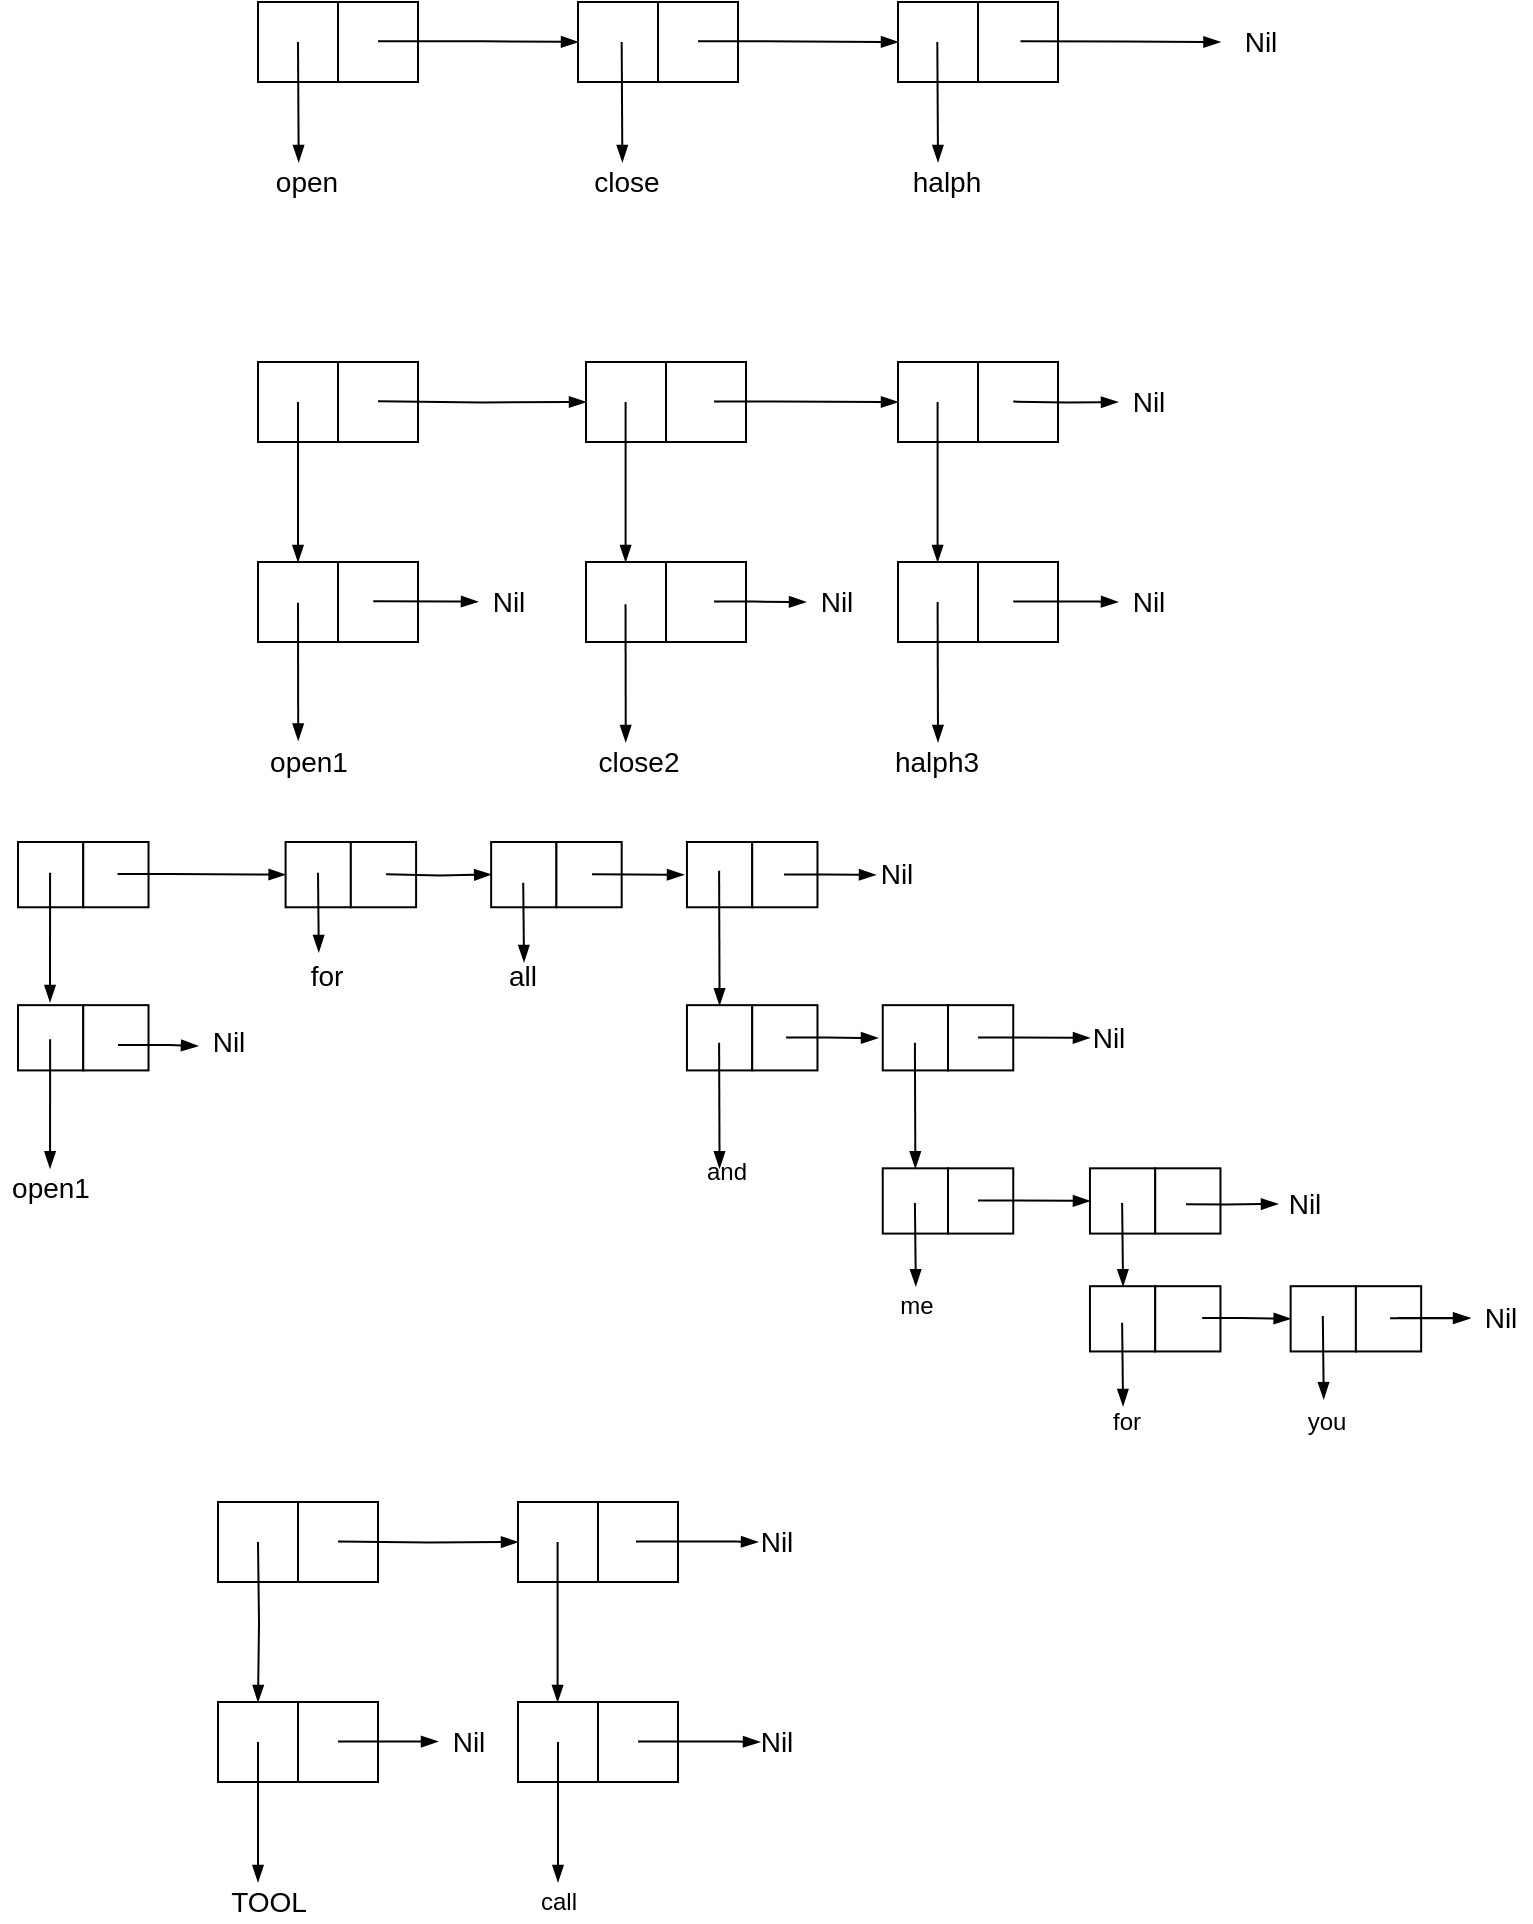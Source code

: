 <mxfile version="14.9.6" type="device" pages="3"><diagram id="dTj0oentCxUH69jmbE0Q" name="Страница 1"><mxGraphModel dx="716" dy="413" grid="1" gridSize="10" guides="1" tooltips="1" connect="1" arrows="1" fold="1" page="1" pageScale="1" pageWidth="827" pageHeight="1169" math="0" shadow="0"><root><mxCell id="0"/><mxCell id="1" parent="0"/><mxCell id="5DuDbroNAE-JnJPPB-yR-7" value="" style="group" parent="1" vertex="1" connectable="0"><mxGeometry x="170" y="130" width="80" height="40" as="geometry"/></mxCell><mxCell id="5DuDbroNAE-JnJPPB-yR-1" value="" style="rounded=0;whiteSpace=wrap;html=1;" parent="5DuDbroNAE-JnJPPB-yR-7" vertex="1"><mxGeometry width="40" height="40" as="geometry"/></mxCell><mxCell id="5DuDbroNAE-JnJPPB-yR-2" value="" style="rounded=0;whiteSpace=wrap;html=1;" parent="5DuDbroNAE-JnJPPB-yR-7" vertex="1"><mxGeometry x="40" width="40" height="40" as="geometry"/></mxCell><mxCell id="5DuDbroNAE-JnJPPB-yR-3" value="&lt;font style=&quot;font-size: 14px&quot;&gt;open&lt;/font&gt;" style="text;html=1;align=center;verticalAlign=middle;resizable=0;points=[];autosize=1;strokeColor=none;" parent="1" vertex="1"><mxGeometry x="168.68" y="210" width="50" height="20" as="geometry"/></mxCell><mxCell id="5DuDbroNAE-JnJPPB-yR-8" value="" style="group" parent="1" vertex="1" connectable="0"><mxGeometry x="330" y="130" width="80" height="40" as="geometry"/></mxCell><mxCell id="5DuDbroNAE-JnJPPB-yR-9" value="" style="rounded=0;whiteSpace=wrap;html=1;" parent="5DuDbroNAE-JnJPPB-yR-8" vertex="1"><mxGeometry width="40" height="40" as="geometry"/></mxCell><mxCell id="5DuDbroNAE-JnJPPB-yR-10" value="" style="rounded=0;whiteSpace=wrap;html=1;" parent="5DuDbroNAE-JnJPPB-yR-8" vertex="1"><mxGeometry x="40" width="40" height="40" as="geometry"/></mxCell><mxCell id="5DuDbroNAE-JnJPPB-yR-11" value="" style="group" parent="1" vertex="1" connectable="0"><mxGeometry x="490" y="130" width="80" height="40" as="geometry"/></mxCell><mxCell id="5DuDbroNAE-JnJPPB-yR-12" value="" style="rounded=0;whiteSpace=wrap;html=1;" parent="5DuDbroNAE-JnJPPB-yR-11" vertex="1"><mxGeometry width="40" height="40" as="geometry"/></mxCell><mxCell id="5DuDbroNAE-JnJPPB-yR-13" value="" style="rounded=0;whiteSpace=wrap;html=1;" parent="5DuDbroNAE-JnJPPB-yR-11" vertex="1"><mxGeometry x="40" width="40" height="40" as="geometry"/></mxCell><mxCell id="5DuDbroNAE-JnJPPB-yR-16" value="&lt;font style=&quot;font-size: 14px&quot;&gt;close&lt;/font&gt;" style="text;html=1;align=center;verticalAlign=middle;resizable=0;points=[];autosize=1;strokeColor=none;" parent="1" vertex="1"><mxGeometry x="329" y="210" width="50" height="20" as="geometry"/></mxCell><mxCell id="5DuDbroNAE-JnJPPB-yR-18" value="&lt;font style=&quot;font-size: 14px&quot;&gt;halph&lt;/font&gt;" style="text;html=1;align=center;verticalAlign=middle;resizable=0;points=[];autosize=1;strokeColor=none;" parent="1" vertex="1"><mxGeometry x="489" y="210" width="50" height="20" as="geometry"/></mxCell><mxCell id="5DuDbroNAE-JnJPPB-yR-19" value="&lt;font style=&quot;font-size: 14px&quot;&gt;Nil&lt;/font&gt;" style="text;html=1;align=center;verticalAlign=middle;resizable=0;points=[];autosize=1;strokeColor=none;" parent="1" vertex="1"><mxGeometry x="656.32" y="140" width="30" height="20" as="geometry"/></mxCell><mxCell id="5DuDbroNAE-JnJPPB-yR-23" value="" style="rounded=0;whiteSpace=wrap;html=1;" parent="1" vertex="1"><mxGeometry x="170" y="310" width="40" height="40" as="geometry"/></mxCell><mxCell id="5DuDbroNAE-JnJPPB-yR-24" value="" style="rounded=0;whiteSpace=wrap;html=1;" parent="1" vertex="1"><mxGeometry x="210" y="310" width="40" height="40" as="geometry"/></mxCell><mxCell id="5DuDbroNAE-JnJPPB-yR-25" value="" style="rounded=0;whiteSpace=wrap;html=1;" parent="1" vertex="1"><mxGeometry x="170" y="410" width="40" height="40" as="geometry"/></mxCell><mxCell id="5DuDbroNAE-JnJPPB-yR-26" value="" style="rounded=0;whiteSpace=wrap;html=1;" parent="1" vertex="1"><mxGeometry x="210" y="410" width="40" height="40" as="geometry"/></mxCell><mxCell id="5DuDbroNAE-JnJPPB-yR-28" value="" style="rounded=0;whiteSpace=wrap;html=1;" parent="1" vertex="1"><mxGeometry x="334" y="310" width="40" height="40" as="geometry"/></mxCell><mxCell id="5DuDbroNAE-JnJPPB-yR-29" value="" style="rounded=0;whiteSpace=wrap;html=1;" parent="1" vertex="1"><mxGeometry x="374" y="310" width="40" height="40" as="geometry"/></mxCell><mxCell id="5DuDbroNAE-JnJPPB-yR-30" value="" style="rounded=0;whiteSpace=wrap;html=1;" parent="1" vertex="1"><mxGeometry x="490" y="310" width="40" height="40" as="geometry"/></mxCell><mxCell id="5DuDbroNAE-JnJPPB-yR-31" value="" style="rounded=0;whiteSpace=wrap;html=1;" parent="1" vertex="1"><mxGeometry x="530" y="310" width="40" height="40" as="geometry"/></mxCell><mxCell id="5DuDbroNAE-JnJPPB-yR-32" value="" style="rounded=0;whiteSpace=wrap;html=1;" parent="1" vertex="1"><mxGeometry x="334" y="410" width="40" height="40" as="geometry"/></mxCell><mxCell id="5DuDbroNAE-JnJPPB-yR-33" value="" style="rounded=0;whiteSpace=wrap;html=1;" parent="1" vertex="1"><mxGeometry x="374" y="410" width="40" height="40" as="geometry"/></mxCell><mxCell id="5DuDbroNAE-JnJPPB-yR-35" value="&lt;font style=&quot;font-size: 14px&quot;&gt;Nil&lt;/font&gt;" style="text;html=1;align=center;verticalAlign=middle;resizable=0;points=[];autosize=1;strokeColor=none;" parent="1" vertex="1"><mxGeometry x="280" y="420" width="30" height="20" as="geometry"/></mxCell><mxCell id="5DuDbroNAE-JnJPPB-yR-38" value="&lt;font style=&quot;font-size: 14px&quot;&gt;open1&lt;/font&gt;" style="text;html=1;align=center;verticalAlign=middle;resizable=0;points=[];autosize=1;strokeColor=none;" parent="1" vertex="1"><mxGeometry x="170" y="500" width="50" height="20" as="geometry"/></mxCell><mxCell id="5DuDbroNAE-JnJPPB-yR-40" value="&lt;font style=&quot;font-size: 14px&quot;&gt;close2&lt;/font&gt;" style="text;html=1;align=center;verticalAlign=middle;resizable=0;points=[];autosize=1;strokeColor=none;" parent="1" vertex="1"><mxGeometry x="330" y="500" width="60" height="20" as="geometry"/></mxCell><mxCell id="5DuDbroNAE-JnJPPB-yR-45" value="&lt;font style=&quot;font-size: 14px&quot;&gt;Nil&lt;/font&gt;" style="text;html=1;align=center;verticalAlign=middle;resizable=0;points=[];autosize=1;strokeColor=none;" parent="1" vertex="1"><mxGeometry x="444" y="420" width="30" height="20" as="geometry"/></mxCell><mxCell id="5DuDbroNAE-JnJPPB-yR-47" value="" style="rounded=0;whiteSpace=wrap;html=1;" parent="1" vertex="1"><mxGeometry x="490" y="410" width="40" height="40" as="geometry"/></mxCell><mxCell id="5DuDbroNAE-JnJPPB-yR-48" value="" style="rounded=0;whiteSpace=wrap;html=1;" parent="1" vertex="1"><mxGeometry x="530" y="410" width="40" height="40" as="geometry"/></mxCell><mxCell id="5DuDbroNAE-JnJPPB-yR-52" value="&lt;font style=&quot;font-size: 14px&quot;&gt;Nil&lt;/font&gt;" style="text;html=1;align=center;verticalAlign=middle;resizable=0;points=[];autosize=1;strokeColor=none;" parent="1" vertex="1"><mxGeometry x="600" y="420" width="30" height="20" as="geometry"/></mxCell><mxCell id="5DuDbroNAE-JnJPPB-yR-54" value="&lt;font style=&quot;font-size: 14px&quot;&gt;Nil&lt;/font&gt;" style="text;html=1;align=center;verticalAlign=middle;resizable=0;points=[];autosize=1;strokeColor=none;" parent="1" vertex="1"><mxGeometry x="600" y="320" width="30" height="20" as="geometry"/></mxCell><mxCell id="5DuDbroNAE-JnJPPB-yR-59" value="&lt;font style=&quot;font-size: 14px&quot;&gt;halph3&lt;/font&gt;" style="text;html=1;align=center;verticalAlign=middle;resizable=0;points=[];autosize=1;strokeColor=none;" parent="1" vertex="1"><mxGeometry x="479" y="500" width="60" height="20" as="geometry"/></mxCell><mxCell id="5DuDbroNAE-JnJPPB-yR-166" value="" style="rounded=0;whiteSpace=wrap;html=1;" parent="1" vertex="1"><mxGeometry x="150" y="880" width="40" height="40" as="geometry"/></mxCell><mxCell id="5DuDbroNAE-JnJPPB-yR-168" value="" style="rounded=0;whiteSpace=wrap;html=1;" parent="1" vertex="1"><mxGeometry x="190" y="880" width="40" height="40" as="geometry"/></mxCell><mxCell id="5DuDbroNAE-JnJPPB-yR-169" value="" style="rounded=0;whiteSpace=wrap;html=1;" parent="1" vertex="1"><mxGeometry x="150" y="980" width="40" height="40" as="geometry"/></mxCell><mxCell id="5DuDbroNAE-JnJPPB-yR-170" value="" style="rounded=0;whiteSpace=wrap;html=1;" parent="1" vertex="1"><mxGeometry x="190" y="980" width="40" height="40" as="geometry"/></mxCell><mxCell id="5DuDbroNAE-JnJPPB-yR-172" value="&lt;font style=&quot;font-size: 14px&quot;&gt;Nil&lt;/font&gt;" style="text;html=1;align=center;verticalAlign=middle;resizable=0;points=[];autosize=1;strokeColor=none;" parent="1" vertex="1"><mxGeometry x="260" y="990" width="30" height="20" as="geometry"/></mxCell><mxCell id="5DuDbroNAE-JnJPPB-yR-173" value="&lt;font style=&quot;font-size: 14px&quot;&gt;TOOL&lt;/font&gt;" style="text;html=1;align=center;verticalAlign=middle;resizable=0;points=[];autosize=1;strokeColor=none;" parent="1" vertex="1"><mxGeometry x="150" y="1070" width="50" height="20" as="geometry"/></mxCell><mxCell id="5DuDbroNAE-JnJPPB-yR-176" value="" style="rounded=0;whiteSpace=wrap;html=1;" parent="1" vertex="1"><mxGeometry x="300" y="880" width="40" height="40" as="geometry"/></mxCell><mxCell id="5DuDbroNAE-JnJPPB-yR-178" value="" style="rounded=0;whiteSpace=wrap;html=1;" parent="1" vertex="1"><mxGeometry x="340" y="880" width="40" height="40" as="geometry"/></mxCell><mxCell id="5DuDbroNAE-JnJPPB-yR-179" value="" style="rounded=0;whiteSpace=wrap;html=1;" parent="1" vertex="1"><mxGeometry x="300" y="980" width="40" height="40" as="geometry"/></mxCell><mxCell id="5DuDbroNAE-JnJPPB-yR-181" value="" style="rounded=0;whiteSpace=wrap;html=1;" parent="1" vertex="1"><mxGeometry x="340" y="980" width="40" height="40" as="geometry"/></mxCell><mxCell id="5DuDbroNAE-JnJPPB-yR-184" value="&lt;font style=&quot;font-size: 14px&quot;&gt;Nil&lt;/font&gt;" style="text;html=1;align=center;verticalAlign=middle;resizable=0;points=[];autosize=1;strokeColor=none;" parent="1" vertex="1"><mxGeometry x="414" y="990" width="30" height="20" as="geometry"/></mxCell><mxCell id="5DuDbroNAE-JnJPPB-yR-185" value="&lt;font style=&quot;font-size: 14px&quot;&gt;Nil&lt;/font&gt;" style="text;html=1;align=center;verticalAlign=middle;resizable=0;points=[];autosize=1;strokeColor=none;" parent="1" vertex="1"><mxGeometry x="414" y="890" width="30" height="20" as="geometry"/></mxCell><mxCell id="5DuDbroNAE-JnJPPB-yR-187" value="call" style="text;html=1;align=center;verticalAlign=middle;resizable=0;points=[];autosize=1;strokeColor=none;" parent="1" vertex="1"><mxGeometry x="305" y="1070" width="30" height="20" as="geometry"/></mxCell><mxCell id="e0nsHci12ATbGYZaHZDp-1" style="edgeStyle=orthogonalEdgeStyle;rounded=0;orthogonalLoop=1;jettySize=auto;html=1;exitX=1;exitY=0.5;exitDx=0;exitDy=0;endArrow=blockThin;endFill=1;entryX=0;entryY=0.5;entryDx=0;entryDy=0;" edge="1" parent="1" target="5DuDbroNAE-JnJPPB-yR-176"><mxGeometry relative="1" as="geometry"><mxPoint x="280" y="899.8" as="targetPoint"/><mxPoint x="210" y="899.8" as="sourcePoint"/></mxGeometry></mxCell><mxCell id="e0nsHci12ATbGYZaHZDp-2" style="edgeStyle=orthogonalEdgeStyle;rounded=0;orthogonalLoop=1;jettySize=auto;html=1;exitX=0.5;exitY=1;exitDx=0;exitDy=0;endArrow=blockThin;endFill=1;entryX=0.5;entryY=0;entryDx=0;entryDy=0;" edge="1" parent="1" target="5DuDbroNAE-JnJPPB-yR-169"><mxGeometry relative="1" as="geometry"><mxPoint x="170" y="900" as="sourcePoint"/><mxPoint x="170" y="960" as="targetPoint"/></mxGeometry></mxCell><mxCell id="e0nsHci12ATbGYZaHZDp-4" style="edgeStyle=orthogonalEdgeStyle;rounded=0;orthogonalLoop=1;jettySize=auto;html=1;endArrow=blockThin;endFill=1;" edge="1" parent="1"><mxGeometry relative="1" as="geometry"><mxPoint x="420" y="900" as="targetPoint"/><mxPoint x="359" y="899.8" as="sourcePoint"/><Array as="points"><mxPoint x="409" y="899.8"/><mxPoint x="409" y="899.8"/></Array></mxGeometry></mxCell><mxCell id="e0nsHci12ATbGYZaHZDp-5" style="edgeStyle=orthogonalEdgeStyle;rounded=0;orthogonalLoop=1;jettySize=auto;html=1;endArrow=blockThin;endFill=1;" edge="1" parent="1"><mxGeometry relative="1" as="geometry"><mxPoint x="421" y="1000" as="targetPoint"/><mxPoint x="360" y="999.8" as="sourcePoint"/><Array as="points"><mxPoint x="410" y="999.8"/><mxPoint x="410" y="999.8"/></Array></mxGeometry></mxCell><mxCell id="e0nsHci12ATbGYZaHZDp-6" style="edgeStyle=orthogonalEdgeStyle;rounded=0;orthogonalLoop=1;jettySize=auto;html=1;endArrow=blockThin;endFill=1;" edge="1" parent="1"><mxGeometry relative="1" as="geometry"><mxPoint x="260" y="1000" as="targetPoint"/><mxPoint x="210" y="999.8" as="sourcePoint"/><Array as="points"><mxPoint x="260" y="999.8"/><mxPoint x="260" y="999.8"/></Array></mxGeometry></mxCell><mxCell id="e0nsHci12ATbGYZaHZDp-7" style="edgeStyle=orthogonalEdgeStyle;rounded=0;orthogonalLoop=1;jettySize=auto;html=1;exitX=0.5;exitY=1;exitDx=0;exitDy=0;endArrow=blockThin;endFill=1;entryX=0.5;entryY=0;entryDx=0;entryDy=0;" edge="1" parent="1"><mxGeometry relative="1" as="geometry"><mxPoint x="319.8" y="900" as="sourcePoint"/><mxPoint x="319.8" y="980" as="targetPoint"/></mxGeometry></mxCell><mxCell id="e0nsHci12ATbGYZaHZDp-8" style="edgeStyle=orthogonalEdgeStyle;rounded=0;orthogonalLoop=1;jettySize=auto;html=1;exitX=0.5;exitY=1;exitDx=0;exitDy=0;endArrow=blockThin;endFill=1;" edge="1" parent="1"><mxGeometry relative="1" as="geometry"><mxPoint x="170" y="1000" as="sourcePoint"/><mxPoint x="170" y="1070" as="targetPoint"/></mxGeometry></mxCell><mxCell id="e0nsHci12ATbGYZaHZDp-10" style="edgeStyle=orthogonalEdgeStyle;rounded=0;orthogonalLoop=1;jettySize=auto;html=1;exitX=0.5;exitY=1;exitDx=0;exitDy=0;endArrow=blockThin;endFill=1;" edge="1" parent="1"><mxGeometry relative="1" as="geometry"><mxPoint x="320" y="1000" as="sourcePoint"/><mxPoint x="320" y="1070" as="targetPoint"/></mxGeometry></mxCell><mxCell id="5DuDbroNAE-JnJPPB-yR-61" value="" style="rounded=0;whiteSpace=wrap;html=1;" parent="1" vertex="1"><mxGeometry x="50" y="550" width="32.632" height="32.632" as="geometry"/></mxCell><mxCell id="5DuDbroNAE-JnJPPB-yR-62" value="" style="rounded=0;whiteSpace=wrap;html=1;" parent="1" vertex="1"><mxGeometry x="82.632" y="550" width="32.632" height="32.632" as="geometry"/></mxCell><mxCell id="5DuDbroNAE-JnJPPB-yR-63" value="" style="rounded=0;whiteSpace=wrap;html=1;" parent="1" vertex="1"><mxGeometry x="50" y="631.579" width="32.632" height="32.632" as="geometry"/></mxCell><mxCell id="5DuDbroNAE-JnJPPB-yR-64" value="" style="rounded=0;whiteSpace=wrap;html=1;" parent="1" vertex="1"><mxGeometry x="82.632" y="631.579" width="32.632" height="32.632" as="geometry"/></mxCell><mxCell id="5DuDbroNAE-JnJPPB-yR-66" value="&lt;font style=&quot;font-size: 14px&quot;&gt;Nil&lt;/font&gt;" style="text;html=1;align=center;verticalAlign=middle;resizable=0;points=[];autosize=1;strokeColor=none;" parent="1" vertex="1"><mxGeometry x="139.737" y="639.737" width="30" height="20" as="geometry"/></mxCell><mxCell id="5DuDbroNAE-JnJPPB-yR-67" value="&lt;font style=&quot;font-size: 14px&quot;&gt;open1&lt;/font&gt;" style="text;html=1;align=center;verticalAlign=middle;resizable=0;points=[];autosize=1;strokeColor=none;" parent="1" vertex="1"><mxGeometry x="41.32" y="713.16" width="50" height="20" as="geometry"/></mxCell><mxCell id="5DuDbroNAE-JnJPPB-yR-69" value="" style="group" parent="1" vertex="1" connectable="0"><mxGeometry x="183.79" y="550" width="65.263" height="32.632" as="geometry"/></mxCell><mxCell id="5DuDbroNAE-JnJPPB-yR-70" value="" style="rounded=0;whiteSpace=wrap;html=1;" parent="5DuDbroNAE-JnJPPB-yR-69" vertex="1"><mxGeometry width="32.632" height="32.632" as="geometry"/></mxCell><mxCell id="5DuDbroNAE-JnJPPB-yR-71" value="" style="rounded=0;whiteSpace=wrap;html=1;" parent="5DuDbroNAE-JnJPPB-yR-69" vertex="1"><mxGeometry x="32.632" width="32.632" height="32.632" as="geometry"/></mxCell><mxCell id="5DuDbroNAE-JnJPPB-yR-73" value="&lt;font style=&quot;font-size: 14px&quot;&gt;for&lt;/font&gt;" style="text;html=1;align=center;verticalAlign=middle;resizable=0;points=[];autosize=1;strokeColor=none;" parent="1" vertex="1"><mxGeometry x="188.685" y="607.105" width="30" height="20" as="geometry"/></mxCell><mxCell id="5DuDbroNAE-JnJPPB-yR-78" value="" style="group" parent="1" vertex="1" connectable="0"><mxGeometry x="286.58" y="550" width="65.263" height="32.632" as="geometry"/></mxCell><mxCell id="5DuDbroNAE-JnJPPB-yR-79" value="" style="rounded=0;whiteSpace=wrap;html=1;" parent="5DuDbroNAE-JnJPPB-yR-78" vertex="1"><mxGeometry width="32.632" height="32.632" as="geometry"/></mxCell><mxCell id="5DuDbroNAE-JnJPPB-yR-80" value="" style="rounded=0;whiteSpace=wrap;html=1;" parent="5DuDbroNAE-JnJPPB-yR-78" vertex="1"><mxGeometry x="32.632" width="32.632" height="32.632" as="geometry"/></mxCell><mxCell id="e0nsHci12ATbGYZaHZDp-45" value="" style="endArrow=blockThin;html=1;endFill=1;" edge="1" parent="5DuDbroNAE-JnJPPB-yR-78"><mxGeometry x="-536.27" y="-240.63" width="50" height="50" as="geometry"><mxPoint x="16.034" y="20.423" as="sourcePoint"/><mxPoint x="16.42" y="60" as="targetPoint"/><Array as="points"><mxPoint x="16.5" y="20.0"/></Array></mxGeometry></mxCell><mxCell id="5DuDbroNAE-JnJPPB-yR-82" value="&lt;font style=&quot;font-size: 14px&quot;&gt;all&lt;/font&gt;" style="text;html=1;align=center;verticalAlign=middle;resizable=0;points=[];autosize=1;strokeColor=none;" parent="1" vertex="1"><mxGeometry x="286.585" y="607.105" width="30" height="20" as="geometry"/></mxCell><mxCell id="5DuDbroNAE-JnJPPB-yR-84" value="" style="rounded=0;whiteSpace=wrap;html=1;" parent="1" vertex="1"><mxGeometry x="384.475" y="550" width="32.632" height="32.632" as="geometry"/></mxCell><mxCell id="5DuDbroNAE-JnJPPB-yR-85" value="" style="rounded=0;whiteSpace=wrap;html=1;" parent="1" vertex="1"><mxGeometry x="417.107" y="550" width="32.632" height="32.632" as="geometry"/></mxCell><mxCell id="5DuDbroNAE-JnJPPB-yR-86" value="" style="rounded=0;whiteSpace=wrap;html=1;" parent="1" vertex="1"><mxGeometry x="384.475" y="631.579" width="32.632" height="32.632" as="geometry"/></mxCell><mxCell id="5DuDbroNAE-JnJPPB-yR-87" value="" style="rounded=0;whiteSpace=wrap;html=1;" parent="1" vertex="1"><mxGeometry x="417.107" y="631.579" width="32.632" height="32.632" as="geometry"/></mxCell><mxCell id="5DuDbroNAE-JnJPPB-yR-91" value="" style="rounded=0;whiteSpace=wrap;html=1;" parent="1" vertex="1"><mxGeometry x="482.371" y="631.579" width="32.632" height="32.632" as="geometry"/></mxCell><mxCell id="5DuDbroNAE-JnJPPB-yR-92" value="" style="rounded=0;whiteSpace=wrap;html=1;" parent="1" vertex="1"><mxGeometry x="515.002" y="631.579" width="32.632" height="32.632" as="geometry"/></mxCell><mxCell id="5DuDbroNAE-JnJPPB-yR-93" value="" style="rounded=0;whiteSpace=wrap;html=1;" parent="1" vertex="1"><mxGeometry x="482.371" y="713.158" width="32.632" height="32.632" as="geometry"/></mxCell><mxCell id="5DuDbroNAE-JnJPPB-yR-94" value="" style="rounded=0;whiteSpace=wrap;html=1;" parent="1" vertex="1"><mxGeometry x="515.002" y="713.158" width="32.632" height="32.632" as="geometry"/></mxCell><mxCell id="5DuDbroNAE-JnJPPB-yR-100" value="&lt;font style=&quot;font-size: 14px&quot;&gt;Nil&lt;/font&gt;" style="text;html=1;align=center;verticalAlign=middle;resizable=0;points=[];autosize=1;strokeColor=none;" parent="1" vertex="1"><mxGeometry x="474.001" y="556.318" width="30" height="20" as="geometry"/></mxCell><mxCell id="5DuDbroNAE-JnJPPB-yR-105" value="&lt;font style=&quot;font-size: 14px&quot;&gt;Nil&lt;/font&gt;" style="text;html=1;align=center;verticalAlign=middle;resizable=0;points=[];autosize=1;strokeColor=none;" parent="1" vertex="1"><mxGeometry x="580.266" y="637.897" width="30" height="20" as="geometry"/></mxCell><mxCell id="5DuDbroNAE-JnJPPB-yR-108" value="me" style="text;html=1;align=center;verticalAlign=middle;resizable=0;points=[];autosize=1;strokeColor=none;" parent="1" vertex="1"><mxGeometry x="483.69" y="772.101" width="30" height="20" as="geometry"/></mxCell><mxCell id="5DuDbroNAE-JnJPPB-yR-109" value="and" style="text;html=1;align=center;verticalAlign=middle;resizable=0;points=[];autosize=1;strokeColor=none;" parent="1" vertex="1"><mxGeometry x="384.475" y="705" width="40" height="20" as="geometry"/></mxCell><mxCell id="5DuDbroNAE-JnJPPB-yR-111" value="" style="rounded=0;whiteSpace=wrap;html=1;" parent="1" vertex="1"><mxGeometry x="585.976" y="713.158" width="32.632" height="32.632" as="geometry"/></mxCell><mxCell id="5DuDbroNAE-JnJPPB-yR-112" value="" style="rounded=0;whiteSpace=wrap;html=1;" parent="1" vertex="1"><mxGeometry x="618.608" y="713.158" width="32.632" height="32.632" as="geometry"/></mxCell><mxCell id="5DuDbroNAE-JnJPPB-yR-118" value="for" style="text;html=1;align=center;verticalAlign=middle;resizable=0;points=[];autosize=1;strokeColor=none;" parent="1" vertex="1"><mxGeometry x="588.605" y="830.004" width="30" height="20" as="geometry"/></mxCell><mxCell id="5DuDbroNAE-JnJPPB-yR-119" value="" style="rounded=0;whiteSpace=wrap;html=1;" parent="1" vertex="1"><mxGeometry x="686.319" y="772.101" width="32.632" height="32.632" as="geometry"/></mxCell><mxCell id="5DuDbroNAE-JnJPPB-yR-120" value="" style="rounded=0;whiteSpace=wrap;html=1;" parent="1" vertex="1"><mxGeometry x="718.951" y="772.101" width="32.632" height="32.632" as="geometry"/></mxCell><mxCell id="5DuDbroNAE-JnJPPB-yR-122" value="you" style="text;html=1;align=center;verticalAlign=middle;resizable=0;points=[];autosize=1;strokeColor=none;" parent="1" vertex="1"><mxGeometry x="688.948" y="830.004" width="30" height="20" as="geometry"/></mxCell><mxCell id="5DuDbroNAE-JnJPPB-yR-125" value="&lt;font style=&quot;font-size: 14px&quot;&gt;Nil&lt;/font&gt;" style="text;html=1;align=center;verticalAlign=middle;resizable=0;points=[];autosize=1;strokeColor=none;" parent="1" vertex="1"><mxGeometry x="678.161" y="721.316" width="30" height="20" as="geometry"/></mxCell><mxCell id="5DuDbroNAE-JnJPPB-yR-127" value="&lt;font style=&quot;font-size: 14px&quot;&gt;Nil&lt;/font&gt;" style="text;html=1;align=center;verticalAlign=middle;resizable=0;points=[];autosize=1;strokeColor=none;" parent="1" vertex="1"><mxGeometry x="776.056" y="778.419" width="30" height="20" as="geometry"/></mxCell><mxCell id="e0nsHci12ATbGYZaHZDp-12" value="" style="endArrow=blockThin;html=1;endFill=1;" edge="1" parent="1"><mxGeometry x="150.1" y="525.95" width="50" height="50" as="geometry"><mxPoint x="702.404" y="787.003" as="sourcePoint"/><mxPoint x="702.87" y="828.58" as="targetPoint"/><Array as="points"><mxPoint x="702.87" y="786.58"/></Array></mxGeometry></mxCell><mxCell id="e0nsHci12ATbGYZaHZDp-16" style="edgeStyle=orthogonalEdgeStyle;rounded=0;orthogonalLoop=1;jettySize=auto;html=1;endArrow=blockThin;endFill=1;" edge="1" parent="1" target="5DuDbroNAE-JnJPPB-yR-127"><mxGeometry x="128.76" y="608.82" as="geometry"><mxPoint x="756.921" y="788.177" as="targetPoint"/><mxPoint x="740" y="788" as="sourcePoint"/><Array as="points"><mxPoint x="760" y="788"/><mxPoint x="760" y="788"/></Array></mxGeometry></mxCell><mxCell id="e0nsHci12ATbGYZaHZDp-17" value="" style="endArrow=blockThin;html=1;fontSize=14;endFill=1;" edge="1" parent="1"><mxGeometry width="50" height="50" relative="1" as="geometry"><mxPoint x="736.06" y="788.14" as="sourcePoint"/><mxPoint x="776.06" y="788.14" as="targetPoint"/></mxGeometry></mxCell><mxCell id="e0nsHci12ATbGYZaHZDp-19" value="" style="rounded=0;whiteSpace=wrap;html=1;" vertex="1" parent="1"><mxGeometry x="585.979" y="772.101" width="32.632" height="32.632" as="geometry"/></mxCell><mxCell id="e0nsHci12ATbGYZaHZDp-20" value="" style="rounded=0;whiteSpace=wrap;html=1;" vertex="1" parent="1"><mxGeometry x="618.611" y="772.101" width="32.632" height="32.632" as="geometry"/></mxCell><mxCell id="e0nsHci12ATbGYZaHZDp-23" style="edgeStyle=orthogonalEdgeStyle;rounded=0;orthogonalLoop=1;jettySize=auto;html=1;endArrow=blockThin;endFill=1;entryX=0;entryY=0.5;entryDx=0;entryDy=0;" edge="1" parent="1" target="5DuDbroNAE-JnJPPB-yR-119"><mxGeometry x="30.86" y="608.82" as="geometry"><mxPoint x="678.156" y="788" as="targetPoint"/><mxPoint x="642.1" y="788" as="sourcePoint"/><Array as="points"><mxPoint x="662" y="788"/></Array></mxGeometry></mxCell><mxCell id="e0nsHci12ATbGYZaHZDp-25" value="" style="endArrow=blockThin;html=1;endFill=1;" edge="1" parent="1"><mxGeometry x="49.76" y="469.47" width="50" height="50" as="geometry"><mxPoint x="602.064" y="730.523" as="sourcePoint"/><mxPoint x="602.53" y="772.1" as="targetPoint"/><Array as="points"><mxPoint x="602.53" y="730.1"/></Array></mxGeometry></mxCell><mxCell id="e0nsHci12ATbGYZaHZDp-26" value="" style="endArrow=blockThin;html=1;endFill=1;" edge="1" parent="1"><mxGeometry x="49.76" y="529.37" width="50" height="50" as="geometry"><mxPoint x="602.064" y="790.423" as="sourcePoint"/><mxPoint x="602.53" y="832.0" as="targetPoint"/><Array as="points"><mxPoint x="602.53" y="790"/></Array></mxGeometry></mxCell><mxCell id="e0nsHci12ATbGYZaHZDp-28" style="edgeStyle=orthogonalEdgeStyle;rounded=0;orthogonalLoop=1;jettySize=auto;html=1;endArrow=blockThin;endFill=1;entryX=0;entryY=0.5;entryDx=0;entryDy=0;" edge="1" parent="1" target="5DuDbroNAE-JnJPPB-yR-111"><mxGeometry x="-81.24" y="550.09" as="geometry"><mxPoint x="574.219" y="729.687" as="targetPoint"/><mxPoint x="530" y="729.27" as="sourcePoint"/><Array as="points"><mxPoint x="550" y="729"/></Array></mxGeometry></mxCell><mxCell id="e0nsHci12ATbGYZaHZDp-29" style="edgeStyle=orthogonalEdgeStyle;rounded=0;orthogonalLoop=1;jettySize=auto;html=1;endArrow=blockThin;endFill=1;" edge="1" parent="1"><mxGeometry x="22.78" y="552" as="geometry"><mxPoint x="680" y="731" as="targetPoint"/><mxPoint x="634.02" y="731.18" as="sourcePoint"/><Array as="points"><mxPoint x="654.02" y="730.91"/></Array></mxGeometry></mxCell><mxCell id="e0nsHci12ATbGYZaHZDp-30" value="" style="endArrow=blockThin;html=1;endFill=1;" edge="1" parent="1"><mxGeometry x="-53.85" y="469.47" width="50" height="50" as="geometry"><mxPoint x="498.454" y="730.523" as="sourcePoint"/><mxPoint x="498.92" y="772.1" as="targetPoint"/><Array as="points"><mxPoint x="498.92" y="730.1"/></Array></mxGeometry></mxCell><mxCell id="e0nsHci12ATbGYZaHZDp-31" value="" style="endArrow=blockThin;html=1;endFill=1;entryX=0.5;entryY=0;entryDx=0;entryDy=0;" edge="1" parent="1" target="5DuDbroNAE-JnJPPB-yR-93"><mxGeometry x="-53.85" y="389.37" width="50" height="50" as="geometry"><mxPoint x="498.454" y="650.423" as="sourcePoint"/><mxPoint x="498.92" y="692.0" as="targetPoint"/><Array as="points"><mxPoint x="498.92" y="650.0"/></Array></mxGeometry></mxCell><mxCell id="e0nsHci12ATbGYZaHZDp-32" style="edgeStyle=orthogonalEdgeStyle;rounded=0;orthogonalLoop=1;jettySize=auto;html=1;endArrow=blockThin;endFill=1;entryX=0;entryY=0.5;entryDx=0;entryDy=0;" edge="1" parent="1"><mxGeometry x="-81.24" y="468.58" as="geometry"><mxPoint x="585.976" y="647.964" as="targetPoint"/><mxPoint x="530" y="647.76" as="sourcePoint"/><Array as="points"><mxPoint x="550" y="647.49"/></Array></mxGeometry></mxCell><mxCell id="e0nsHci12ATbGYZaHZDp-34" style="edgeStyle=orthogonalEdgeStyle;rounded=0;orthogonalLoop=1;jettySize=auto;html=1;endArrow=blockThin;endFill=1;" edge="1" parent="1"><mxGeometry x="-177.22" y="468.58" as="geometry"><mxPoint x="480" y="648" as="targetPoint"/><mxPoint x="434.02" y="647.76" as="sourcePoint"/><Array as="points"><mxPoint x="454.02" y="647.49"/></Array></mxGeometry></mxCell><mxCell id="e0nsHci12ATbGYZaHZDp-35" value="" style="endArrow=blockThin;html=1;endFill=1;entryX=0.5;entryY=0;entryDx=0;entryDy=0;" edge="1" parent="1"><mxGeometry x="-151.75" y="389.37" width="50" height="50" as="geometry"><mxPoint x="400.554" y="650.423" as="sourcePoint"/><mxPoint x="400.786" y="713.158" as="targetPoint"/><Array as="points"><mxPoint x="401.02" y="650.0"/></Array></mxGeometry></mxCell><mxCell id="e0nsHci12ATbGYZaHZDp-36" style="edgeStyle=orthogonalEdgeStyle;rounded=0;orthogonalLoop=1;jettySize=auto;html=1;endArrow=blockThin;endFill=1;" edge="1" parent="1"><mxGeometry x="-178.22" y="387.02" as="geometry"><mxPoint x="479" y="566.44" as="targetPoint"/><mxPoint x="433.02" y="566.2" as="sourcePoint"/><Array as="points"><mxPoint x="453.02" y="565.93"/></Array></mxGeometry></mxCell><mxCell id="e0nsHci12ATbGYZaHZDp-37" value="" style="endArrow=blockThin;html=1;endFill=1;entryX=0.5;entryY=0;entryDx=0;entryDy=0;" edge="1" parent="1" target="5DuDbroNAE-JnJPPB-yR-86"><mxGeometry x="-151.75" y="303.32" width="50" height="50" as="geometry"><mxPoint x="400.554" y="564.373" as="sourcePoint"/><mxPoint x="400.786" y="627.108" as="targetPoint"/><Array as="points"><mxPoint x="401.02" y="563.95"/></Array></mxGeometry></mxCell><mxCell id="e0nsHci12ATbGYZaHZDp-38" style="edgeStyle=orthogonalEdgeStyle;rounded=0;orthogonalLoop=1;jettySize=auto;html=1;endArrow=blockThin;endFill=1;" edge="1" parent="1"><mxGeometry x="-274.23" y="387.0" as="geometry"><mxPoint x="382.99" y="566.42" as="targetPoint"/><mxPoint x="337.01" y="566.18" as="sourcePoint"/><Array as="points"><mxPoint x="357.01" y="565.91"/></Array></mxGeometry></mxCell><mxCell id="e0nsHci12ATbGYZaHZDp-41" style="edgeStyle=orthogonalEdgeStyle;rounded=0;orthogonalLoop=1;jettySize=auto;html=1;endArrow=blockThin;endFill=1;entryX=0;entryY=0.5;entryDx=0;entryDy=0;" edge="1" parent="1" target="5DuDbroNAE-JnJPPB-yR-79"><mxGeometry x="-377.22" y="387.0" as="geometry"><mxPoint x="280.0" y="566.42" as="targetPoint"/><mxPoint x="234.02" y="566.18" as="sourcePoint"/><Array as="points"/></mxGeometry></mxCell><mxCell id="e0nsHci12ATbGYZaHZDp-46" value="" style="endArrow=blockThin;html=1;endFill=1;" edge="1" parent="1"><mxGeometry x="-638.88" y="-245.63" width="50" height="50" as="geometry"><mxPoint x="200.004" y="565.423" as="sourcePoint"/><mxPoint x="200.39" y="605" as="targetPoint"/><Array as="points"><mxPoint x="200.47" y="565.0"/></Array></mxGeometry></mxCell><mxCell id="e0nsHci12ATbGYZaHZDp-47" value="" style="endArrow=blockThin;html=1;endFill=1;" edge="1" parent="1"><mxGeometry x="-772.85" y="-245.63" width="50" height="50" as="geometry"><mxPoint x="66.034" y="565.423" as="sourcePoint"/><mxPoint x="66" y="630" as="targetPoint"/><Array as="points"><mxPoint x="66.5" y="565.0"/></Array></mxGeometry></mxCell><mxCell id="e0nsHci12ATbGYZaHZDp-48" value="" style="endArrow=blockThin;html=1;endFill=1;" edge="1" parent="1"><mxGeometry x="-772.82" y="-162.47" width="50" height="50" as="geometry"><mxPoint x="66.064" y="648.583" as="sourcePoint"/><mxPoint x="66.03" y="713.16" as="targetPoint"/><Array as="points"><mxPoint x="66.53" y="648.16"/></Array></mxGeometry></mxCell><mxCell id="e0nsHci12ATbGYZaHZDp-51" style="edgeStyle=orthogonalEdgeStyle;rounded=0;orthogonalLoop=1;jettySize=auto;html=1;endArrow=blockThin;endFill=1;" edge="1" parent="1"><mxGeometry x="-511.24" y="472.29" as="geometry"><mxPoint x="140" y="652" as="targetPoint"/><mxPoint x="100.0" y="651.47" as="sourcePoint"/><Array as="points"><mxPoint x="126" y="651"/><mxPoint x="153" y="652"/></Array></mxGeometry></mxCell><mxCell id="e0nsHci12ATbGYZaHZDp-53" style="edgeStyle=orthogonalEdgeStyle;rounded=0;orthogonalLoop=1;jettySize=auto;html=1;endArrow=blockThin;endFill=1;entryX=0;entryY=0.5;entryDx=0;entryDy=0;" edge="1" parent="1" target="5DuDbroNAE-JnJPPB-yR-70"><mxGeometry x="-511.5" y="386.85" as="geometry"><mxPoint x="139.74" y="566.56" as="targetPoint"/><mxPoint x="99.74" y="566.03" as="sourcePoint"/><Array as="points"><mxPoint x="126" y="566"/></Array></mxGeometry></mxCell><mxCell id="e0nsHci12ATbGYZaHZDp-54" value="" style="endArrow=blockThin;html=1;endFill=1;entryX=0.402;entryY=-0.037;entryDx=0;entryDy=0;entryPerimeter=0;" edge="1" parent="1" target="5DuDbroNAE-JnJPPB-yR-38"><mxGeometry x="-648.88" y="-380.63" width="50" height="50" as="geometry"><mxPoint x="190.004" y="430.423" as="sourcePoint"/><mxPoint x="190.39" y="470" as="targetPoint"/><Array as="points"><mxPoint x="190.47" y="430.0"/></Array></mxGeometry></mxCell><mxCell id="e0nsHci12ATbGYZaHZDp-55" value="" style="endArrow=blockThin;html=1;endFill=1;entryX=0.5;entryY=0;entryDx=0;entryDy=0;" edge="1" parent="1" target="5DuDbroNAE-JnJPPB-yR-25"><mxGeometry x="-650.2" y="-480.63" width="50" height="50" as="geometry"><mxPoint x="190" y="330" as="sourcePoint"/><mxPoint x="188.78" y="399.26" as="targetPoint"/><Array as="points"/></mxGeometry></mxCell><mxCell id="e0nsHci12ATbGYZaHZDp-56" value="" style="endArrow=blockThin;html=1;endFill=1;entryX=0.402;entryY=-0.037;entryDx=0;entryDy=0;entryPerimeter=0;" edge="1" parent="1"><mxGeometry x="-485.12" y="-379.89" width="50" height="50" as="geometry"><mxPoint x="353.764" y="431.163" as="sourcePoint"/><mxPoint x="353.86" y="500" as="targetPoint"/><Array as="points"><mxPoint x="354.23" y="430.74"/></Array></mxGeometry></mxCell><mxCell id="e0nsHci12ATbGYZaHZDp-57" value="" style="endArrow=blockThin;html=1;endFill=1;entryX=0.5;entryY=0;entryDx=0;entryDy=0;" edge="1" parent="1"><mxGeometry x="-330.4" y="-480.63" width="50" height="50" as="geometry"><mxPoint x="509.8" y="330" as="sourcePoint"/><mxPoint x="509.8" y="410" as="targetPoint"/><Array as="points"/></mxGeometry></mxCell><mxCell id="e0nsHci12ATbGYZaHZDp-58" value="" style="endArrow=blockThin;html=1;endFill=1;entryX=0.5;entryY=0;entryDx=0;entryDy=0;" edge="1" parent="1"><mxGeometry x="-486.4" y="-480.63" width="50" height="50" as="geometry"><mxPoint x="353.8" y="330" as="sourcePoint"/><mxPoint x="353.8" y="410" as="targetPoint"/><Array as="points"/></mxGeometry></mxCell><mxCell id="e0nsHci12ATbGYZaHZDp-59" value="" style="endArrow=blockThin;html=1;endFill=1;" edge="1" parent="1"><mxGeometry x="-330.4" y="-380.63" width="50" height="50" as="geometry"><mxPoint x="509.8" y="430" as="sourcePoint"/><mxPoint x="510" y="500" as="targetPoint"/><Array as="points"/></mxGeometry></mxCell><mxCell id="e0nsHci12ATbGYZaHZDp-61" style="edgeStyle=orthogonalEdgeStyle;rounded=0;orthogonalLoop=1;jettySize=auto;html=1;endArrow=blockThin;endFill=1;" edge="1" parent="1"><mxGeometry x="-213.22" y="250.62" as="geometry"><mxPoint x="444" y="430.04" as="targetPoint"/><mxPoint x="398.02" y="429.8" as="sourcePoint"/><Array as="points"><mxPoint x="418.02" y="429.53"/></Array></mxGeometry></mxCell><mxCell id="e0nsHci12ATbGYZaHZDp-62" style="edgeStyle=orthogonalEdgeStyle;rounded=0;orthogonalLoop=1;jettySize=auto;html=1;endArrow=blockThin;endFill=1;entryX=0;entryY=0.5;entryDx=0;entryDy=0;" edge="1" parent="1" target="5DuDbroNAE-JnJPPB-yR-30"><mxGeometry x="-213.22" y="150.62" as="geometry"><mxPoint x="444" y="330.04" as="targetPoint"/><mxPoint x="398.02" y="329.8" as="sourcePoint"/><Array as="points"><mxPoint x="430" y="330"/><mxPoint x="430" y="330"/></Array></mxGeometry></mxCell><mxCell id="e0nsHci12ATbGYZaHZDp-63" style="edgeStyle=orthogonalEdgeStyle;rounded=0;orthogonalLoop=1;jettySize=auto;html=1;endArrow=blockThin;endFill=1;" edge="1" parent="1" target="5DuDbroNAE-JnJPPB-yR-54"><mxGeometry x="-63.61" y="150.62" as="geometry"><mxPoint x="593.61" y="330.04" as="targetPoint"/><mxPoint x="547.63" y="329.8" as="sourcePoint"/><Array as="points"/></mxGeometry></mxCell><mxCell id="e0nsHci12ATbGYZaHZDp-64" style="edgeStyle=orthogonalEdgeStyle;rounded=0;orthogonalLoop=1;jettySize=auto;html=1;endArrow=blockThin;endFill=1;" edge="1" parent="1"><mxGeometry x="-63.61" y="250.62" as="geometry"><mxPoint x="600" y="430" as="targetPoint"/><mxPoint x="547.63" y="429.8" as="sourcePoint"/><Array as="points"><mxPoint x="590" y="430"/><mxPoint x="590" y="430"/></Array></mxGeometry></mxCell><mxCell id="e0nsHci12ATbGYZaHZDp-65" style="edgeStyle=orthogonalEdgeStyle;rounded=0;orthogonalLoop=1;jettySize=auto;html=1;endArrow=blockThin;endFill=1;" edge="1" parent="1"><mxGeometry x="-383.61" y="250.48" as="geometry"><mxPoint x="280" y="429.86" as="targetPoint"/><mxPoint x="227.63" y="429.66" as="sourcePoint"/><Array as="points"><mxPoint x="270" y="429.86"/><mxPoint x="270" y="429.86"/></Array></mxGeometry></mxCell><mxCell id="e0nsHci12ATbGYZaHZDp-66" style="edgeStyle=orthogonalEdgeStyle;rounded=0;orthogonalLoop=1;jettySize=auto;html=1;endArrow=blockThin;endFill=1;entryX=0;entryY=0.5;entryDx=0;entryDy=0;" edge="1" parent="1" target="5DuDbroNAE-JnJPPB-yR-28"><mxGeometry x="-381.24" y="150.48" as="geometry"><mxPoint x="330" y="330" as="targetPoint"/><mxPoint x="230.0" y="329.66" as="sourcePoint"/><Array as="points"/></mxGeometry></mxCell><mxCell id="e0nsHci12ATbGYZaHZDp-67" style="edgeStyle=orthogonalEdgeStyle;rounded=0;orthogonalLoop=1;jettySize=auto;html=1;endArrow=blockThin;endFill=1;" edge="1" parent="1"><mxGeometry x="-381.24" y="-29.55" as="geometry"><mxPoint x="330" y="150" as="targetPoint"/><mxPoint x="230.0" y="149.63" as="sourcePoint"/><Array as="points"><mxPoint x="282" y="150"/><mxPoint x="334" y="150"/></Array></mxGeometry></mxCell><mxCell id="e0nsHci12ATbGYZaHZDp-69" style="edgeStyle=orthogonalEdgeStyle;rounded=0;orthogonalLoop=1;jettySize=auto;html=1;endArrow=blockThin;endFill=1;" edge="1" parent="1"><mxGeometry x="-221.24" y="-29.52" as="geometry"><mxPoint x="490" y="150" as="targetPoint"/><mxPoint x="390.0" y="149.66" as="sourcePoint"/><Array as="points"><mxPoint x="442" y="150.03"/><mxPoint x="494" y="150.03"/></Array></mxGeometry></mxCell><mxCell id="e0nsHci12ATbGYZaHZDp-70" style="edgeStyle=orthogonalEdgeStyle;rounded=0;orthogonalLoop=1;jettySize=auto;html=1;endArrow=blockThin;endFill=1;" edge="1" parent="1"><mxGeometry x="-60" y="-29.52" as="geometry"><mxPoint x="651.24" y="150.03" as="targetPoint"/><mxPoint x="551.24" y="149.66" as="sourcePoint"/><Array as="points"><mxPoint x="603.24" y="150.03"/><mxPoint x="655.24" y="150.03"/></Array></mxGeometry></mxCell><mxCell id="e0nsHci12ATbGYZaHZDp-71" value="" style="endArrow=blockThin;html=1;endFill=1;" edge="1" parent="1"><mxGeometry x="-330.54" y="-660.63" width="50" height="50" as="geometry"><mxPoint x="509.66" y="150" as="sourcePoint"/><mxPoint x="510" y="210" as="targetPoint"/><Array as="points"/></mxGeometry></mxCell><mxCell id="e0nsHci12ATbGYZaHZDp-72" value="" style="endArrow=blockThin;html=1;endFill=1;" edge="1" parent="1"><mxGeometry x="-488.36" y="-660.63" width="50" height="50" as="geometry"><mxPoint x="351.84" y="150" as="sourcePoint"/><mxPoint x="352.18" y="210" as="targetPoint"/><Array as="points"/></mxGeometry></mxCell><mxCell id="e0nsHci12ATbGYZaHZDp-73" value="" style="endArrow=blockThin;html=1;endFill=1;" edge="1" parent="1"><mxGeometry x="-650.2" y="-660.63" width="50" height="50" as="geometry"><mxPoint x="190.0" y="150" as="sourcePoint"/><mxPoint x="190.34" y="210" as="targetPoint"/><Array as="points"/></mxGeometry></mxCell></root></mxGraphModel></diagram><diagram id="8_pcjeN4B-KNKO2J5GAa" name="Страница 2"><mxGraphModel dx="1038" dy="599" grid="1" gridSize="10" guides="1" tooltips="1" connect="1" arrows="1" fold="1" page="1" pageScale="1" pageWidth="827" pageHeight="1169" math="0" shadow="0"><root><mxCell id="pyk957uZkZxRHc14_1lz-0"/><mxCell id="pyk957uZkZxRHc14_1lz-1" parent="pyk957uZkZxRHc14_1lz-0"/><mxCell id="cVNXrPRZgWJeYNDVgmMZ-1" value="" style="rounded=0;whiteSpace=wrap;html=1;" parent="pyk957uZkZxRHc14_1lz-1" vertex="1"><mxGeometry x="160" y="80" width="40" height="40" as="geometry"/></mxCell><mxCell id="cVNXrPRZgWJeYNDVgmMZ-3" value="" style="rounded=0;whiteSpace=wrap;html=1;" parent="pyk957uZkZxRHc14_1lz-1" vertex="1"><mxGeometry x="200" y="80" width="40" height="40" as="geometry"/></mxCell><mxCell id="cVNXrPRZgWJeYNDVgmMZ-4" value="" style="rounded=0;whiteSpace=wrap;html=1;" parent="pyk957uZkZxRHc14_1lz-1" vertex="1"><mxGeometry x="160" y="160" width="40" height="40" as="geometry"/></mxCell><mxCell id="cVNXrPRZgWJeYNDVgmMZ-5" value="" style="rounded=0;whiteSpace=wrap;html=1;" parent="pyk957uZkZxRHc14_1lz-1" vertex="1"><mxGeometry x="200" y="160" width="40" height="40" as="geometry"/></mxCell><mxCell id="cVNXrPRZgWJeYNDVgmMZ-6" value="" style="endArrow=blockThin;html=1;endFill=1;" parent="pyk957uZkZxRHc14_1lz-1" edge="1"><mxGeometry width="50" height="50" relative="1" as="geometry"><mxPoint x="240" y="179.71" as="sourcePoint"/><mxPoint x="270" y="180" as="targetPoint"/></mxGeometry></mxCell><mxCell id="cVNXrPRZgWJeYNDVgmMZ-7" value="&lt;font style=&quot;font-size: 14px&quot;&gt;Nil&lt;/font&gt;" style="text;html=1;align=center;verticalAlign=middle;resizable=0;points=[];autosize=1;strokeColor=none;" parent="pyk957uZkZxRHc14_1lz-1" vertex="1"><mxGeometry x="270" y="170" width="30" height="20" as="geometry"/></mxCell><mxCell id="cVNXrPRZgWJeYNDVgmMZ-8" value="&lt;font style=&quot;font-size: 14px&quot;&gt;TOOL&lt;/font&gt;" style="text;html=1;align=center;verticalAlign=middle;resizable=0;points=[];autosize=1;strokeColor=none;" parent="pyk957uZkZxRHc14_1lz-1" vertex="1"><mxGeometry x="155" y="240.32" width="50" height="20" as="geometry"/></mxCell><mxCell id="cVNXrPRZgWJeYNDVgmMZ-14" value="" style="rounded=0;whiteSpace=wrap;html=1;" parent="pyk957uZkZxRHc14_1lz-1" vertex="1"><mxGeometry x="310" y="160" width="40" height="40" as="geometry"/></mxCell><mxCell id="cVNXrPRZgWJeYNDVgmMZ-16" value="" style="rounded=0;whiteSpace=wrap;html=1;" parent="pyk957uZkZxRHc14_1lz-1" vertex="1"><mxGeometry x="350" y="160" width="40" height="40" as="geometry"/></mxCell><mxCell id="cVNXrPRZgWJeYNDVgmMZ-18" value="&lt;font style=&quot;font-size: 14px&quot;&gt;Nil&lt;/font&gt;" style="text;html=1;align=center;verticalAlign=middle;resizable=0;points=[];autosize=1;strokeColor=none;" parent="pyk957uZkZxRHc14_1lz-1" vertex="1"><mxGeometry x="414" y="250.32" width="30" height="20" as="geometry"/></mxCell><mxCell id="cVNXrPRZgWJeYNDVgmMZ-21" value="" style="rounded=0;whiteSpace=wrap;html=1;" parent="pyk957uZkZxRHc14_1lz-1" vertex="1"><mxGeometry x="310" y="240" width="40" height="40" as="geometry"/></mxCell><mxCell id="cVNXrPRZgWJeYNDVgmMZ-22" value="" style="rounded=0;whiteSpace=wrap;html=1;" parent="pyk957uZkZxRHc14_1lz-1" vertex="1"><mxGeometry x="350" y="240" width="40" height="40" as="geometry"/></mxCell><mxCell id="cVNXrPRZgWJeYNDVgmMZ-24" value="call2" style="text;html=1;align=center;verticalAlign=middle;resizable=0;points=[];autosize=1;strokeColor=none;" parent="pyk957uZkZxRHc14_1lz-1" vertex="1"><mxGeometry x="310" y="320" width="40" height="20" as="geometry"/></mxCell><mxCell id="cVNXrPRZgWJeYNDVgmMZ-26" value="" style="rounded=0;whiteSpace=wrap;html=1;" parent="pyk957uZkZxRHc14_1lz-1" vertex="1"><mxGeometry x="454" y="80" width="40" height="40" as="geometry"/></mxCell><mxCell id="cVNXrPRZgWJeYNDVgmMZ-27" value="" style="rounded=0;whiteSpace=wrap;html=1;" parent="pyk957uZkZxRHc14_1lz-1" vertex="1"><mxGeometry x="494" y="80" width="40" height="40" as="geometry"/></mxCell><mxCell id="cVNXrPRZgWJeYNDVgmMZ-32" value="Nil" style="text;html=1;align=center;verticalAlign=middle;resizable=0;points=[];autosize=1;strokeColor=none;" parent="pyk957uZkZxRHc14_1lz-1" vertex="1"><mxGeometry x="580" y="90" width="30" height="20" as="geometry"/></mxCell><mxCell id="cVNXrPRZgWJeYNDVgmMZ-33" value="" style="rounded=0;whiteSpace=wrap;html=1;" parent="pyk957uZkZxRHc14_1lz-1" vertex="1"><mxGeometry x="454" y="160" width="40" height="40" as="geometry"/></mxCell><mxCell id="cVNXrPRZgWJeYNDVgmMZ-34" value="" style="rounded=0;whiteSpace=wrap;html=1;" parent="pyk957uZkZxRHc14_1lz-1" vertex="1"><mxGeometry x="494" y="160" width="40" height="40" as="geometry"/></mxCell><mxCell id="cVNXrPRZgWJeYNDVgmMZ-39" value="Nil" style="text;html=1;align=center;verticalAlign=middle;resizable=0;points=[];autosize=1;strokeColor=none;" parent="pyk957uZkZxRHc14_1lz-1" vertex="1"><mxGeometry x="575" y="170" width="30" height="20" as="geometry"/></mxCell><mxCell id="cVNXrPRZgWJeYNDVgmMZ-40" value="" style="rounded=0;whiteSpace=wrap;html=1;" parent="pyk957uZkZxRHc14_1lz-1" vertex="1"><mxGeometry x="454" y="240.32" width="40" height="40" as="geometry"/></mxCell><mxCell id="cVNXrPRZgWJeYNDVgmMZ-42" value="" style="rounded=0;whiteSpace=wrap;html=1;" parent="pyk957uZkZxRHc14_1lz-1" vertex="1"><mxGeometry x="494" y="240.32" width="40" height="40" as="geometry"/></mxCell><mxCell id="cVNXrPRZgWJeYNDVgmMZ-44" value="Nil" style="text;html=1;align=center;verticalAlign=middle;resizable=0;points=[];autosize=1;strokeColor=none;" parent="pyk957uZkZxRHc14_1lz-1" vertex="1"><mxGeometry x="575" y="250.32" width="30" height="20" as="geometry"/></mxCell><mxCell id="cVNXrPRZgWJeYNDVgmMZ-45" value="sell" style="text;html=1;align=center;verticalAlign=middle;resizable=0;points=[];autosize=1;strokeColor=none;" parent="pyk957uZkZxRHc14_1lz-1" vertex="1"><mxGeometry x="459" y="320" width="30" height="20" as="geometry"/></mxCell><mxCell id="cVNXrPRZgWJeYNDVgmMZ-46" value="" style="rounded=0;whiteSpace=wrap;html=1;" parent="pyk957uZkZxRHc14_1lz-1" vertex="1"><mxGeometry x="150" y="585" width="40" height="40" as="geometry"/></mxCell><mxCell id="cVNXrPRZgWJeYNDVgmMZ-47" value="" style="rounded=0;whiteSpace=wrap;html=1;" parent="pyk957uZkZxRHc14_1lz-1" vertex="1"><mxGeometry x="190" y="585" width="40" height="40" as="geometry"/></mxCell><mxCell id="cVNXrPRZgWJeYNDVgmMZ-49" value="&lt;font style=&quot;font-size: 14px&quot;&gt;TOOL&lt;/font&gt;" style="text;html=1;align=center;verticalAlign=middle;resizable=0;points=[];autosize=1;strokeColor=none;" parent="pyk957uZkZxRHc14_1lz-1" vertex="1"><mxGeometry x="150" y="675" width="50" height="20" as="geometry"/></mxCell><mxCell id="cVNXrPRZgWJeYNDVgmMZ-51" value="" style="rounded=0;whiteSpace=wrap;html=1;" parent="pyk957uZkZxRHc14_1lz-1" vertex="1"><mxGeometry x="300" y="585" width="40" height="40" as="geometry"/></mxCell><mxCell id="cVNXrPRZgWJeYNDVgmMZ-52" value="" style="rounded=0;whiteSpace=wrap;html=1;" parent="pyk957uZkZxRHc14_1lz-1" vertex="1"><mxGeometry x="340" y="585" width="40" height="40" as="geometry"/></mxCell><mxCell id="cVNXrPRZgWJeYNDVgmMZ-56" value="" style="rounded=0;whiteSpace=wrap;html=1;" parent="pyk957uZkZxRHc14_1lz-1" vertex="1"><mxGeometry x="300" y="675" width="40" height="40" as="geometry"/></mxCell><mxCell id="cVNXrPRZgWJeYNDVgmMZ-57" value="" style="rounded=0;whiteSpace=wrap;html=1;" parent="pyk957uZkZxRHc14_1lz-1" vertex="1"><mxGeometry x="340" y="675" width="40" height="40" as="geometry"/></mxCell><mxCell id="cVNXrPRZgWJeYNDVgmMZ-60" value="call" style="text;html=1;align=center;verticalAlign=middle;resizable=0;points=[];autosize=1;strokeColor=none;" parent="pyk957uZkZxRHc14_1lz-1" vertex="1"><mxGeometry x="305" y="760" width="30" height="20" as="geometry"/></mxCell><mxCell id="cVNXrPRZgWJeYNDVgmMZ-61" value="Nil" style="text;html=1;align=center;verticalAlign=middle;resizable=0;points=[];autosize=1;strokeColor=none;" parent="pyk957uZkZxRHc14_1lz-1" vertex="1"><mxGeometry x="410" y="685" width="30" height="20" as="geometry"/></mxCell><mxCell id="cVNXrPRZgWJeYNDVgmMZ-62" value="Nil" style="text;html=1;align=center;verticalAlign=middle;resizable=0;points=[];autosize=1;strokeColor=none;" parent="pyk957uZkZxRHc14_1lz-1" vertex="1"><mxGeometry x="413" y="595" width="30" height="20" as="geometry"/></mxCell><mxCell id="cVNXrPRZgWJeYNDVgmMZ-63" value="" style="rounded=0;whiteSpace=wrap;html=1;" parent="pyk957uZkZxRHc14_1lz-1" vertex="1"><mxGeometry x="150" y="485" width="40" height="40" as="geometry"/></mxCell><mxCell id="cVNXrPRZgWJeYNDVgmMZ-64" value="" style="rounded=0;whiteSpace=wrap;html=1;" parent="pyk957uZkZxRHc14_1lz-1" vertex="1"><mxGeometry x="190" y="485" width="40" height="40" as="geometry"/></mxCell><mxCell id="cVNXrPRZgWJeYNDVgmMZ-67" value="" style="rounded=0;whiteSpace=wrap;html=1;" parent="pyk957uZkZxRHc14_1lz-1" vertex="1"><mxGeometry x="480" y="485" width="40" height="40" as="geometry"/></mxCell><mxCell id="cVNXrPRZgWJeYNDVgmMZ-68" value="" style="rounded=0;whiteSpace=wrap;html=1;" parent="pyk957uZkZxRHc14_1lz-1" vertex="1"><mxGeometry x="520" y="485" width="40" height="40" as="geometry"/></mxCell><mxCell id="cVNXrPRZgWJeYNDVgmMZ-70" value="" style="rounded=0;whiteSpace=wrap;html=1;" parent="pyk957uZkZxRHc14_1lz-1" vertex="1"><mxGeometry x="480" y="585" width="40" height="40" as="geometry"/></mxCell><mxCell id="cVNXrPRZgWJeYNDVgmMZ-71" value="" style="rounded=0;whiteSpace=wrap;html=1;" parent="pyk957uZkZxRHc14_1lz-1" vertex="1"><mxGeometry x="520" y="585" width="40" height="40" as="geometry"/></mxCell><mxCell id="cVNXrPRZgWJeYNDVgmMZ-74" value="Nil" style="text;html=1;align=center;verticalAlign=middle;resizable=0;points=[];autosize=1;strokeColor=none;" parent="pyk957uZkZxRHc14_1lz-1" vertex="1"><mxGeometry x="600" y="495" width="30" height="20" as="geometry"/></mxCell><mxCell id="cVNXrPRZgWJeYNDVgmMZ-77" value="" style="rounded=0;whiteSpace=wrap;html=1;" parent="pyk957uZkZxRHc14_1lz-1" vertex="1"><mxGeometry x="480" y="675" width="40" height="40" as="geometry"/></mxCell><mxCell id="cVNXrPRZgWJeYNDVgmMZ-78" value="" style="rounded=0;whiteSpace=wrap;html=1;" parent="pyk957uZkZxRHc14_1lz-1" vertex="1"><mxGeometry x="520" y="675" width="40" height="40" as="geometry"/></mxCell><mxCell id="cVNXrPRZgWJeYNDVgmMZ-81" value="sell" style="text;html=1;align=center;verticalAlign=middle;resizable=0;points=[];autosize=1;strokeColor=none;" parent="pyk957uZkZxRHc14_1lz-1" vertex="1"><mxGeometry x="485" y="760" width="30" height="20" as="geometry"/></mxCell><mxCell id="cVNXrPRZgWJeYNDVgmMZ-82" value="Nil" style="text;html=1;align=center;verticalAlign=middle;resizable=0;points=[];autosize=1;strokeColor=none;" parent="pyk957uZkZxRHc14_1lz-1" vertex="1"><mxGeometry x="600" y="685" width="30" height="20" as="geometry"/></mxCell><mxCell id="cVNXrPRZgWJeYNDVgmMZ-84" value="Nil" style="text;html=1;align=center;verticalAlign=middle;resizable=0;points=[];autosize=1;strokeColor=none;" parent="pyk957uZkZxRHc14_1lz-1" vertex="1"><mxGeometry x="600" y="595" width="30" height="20" as="geometry"/></mxCell><mxCell id="cVNXrPRZgWJeYNDVgmMZ-85" value="" style="rounded=0;whiteSpace=wrap;html=1;" parent="pyk957uZkZxRHc14_1lz-1" vertex="1"><mxGeometry x="150" y="675" width="40" height="40" as="geometry"/></mxCell><mxCell id="cVNXrPRZgWJeYNDVgmMZ-86" value="" style="rounded=0;whiteSpace=wrap;html=1;" parent="pyk957uZkZxRHc14_1lz-1" vertex="1"><mxGeometry x="190" y="675" width="40" height="40" as="geometry"/></mxCell><mxCell id="cVNXrPRZgWJeYNDVgmMZ-87" value="&lt;font style=&quot;font-size: 14px&quot;&gt;TOOL&lt;/font&gt;" style="text;html=1;align=center;verticalAlign=middle;resizable=0;points=[];autosize=1;strokeColor=none;" parent="pyk957uZkZxRHc14_1lz-1" vertex="1"><mxGeometry x="150" y="765" width="50" height="20" as="geometry"/></mxCell><mxCell id="cVNXrPRZgWJeYNDVgmMZ-90" value="Nil" style="text;html=1;align=center;verticalAlign=middle;resizable=0;points=[];autosize=1;strokeColor=none;" parent="pyk957uZkZxRHc14_1lz-1" vertex="1"><mxGeometry x="260" y="685" width="30" height="20" as="geometry"/></mxCell><mxCell id="ZAmlCk1NMmlR5qPujUm9-0" style="edgeStyle=orthogonalEdgeStyle;rounded=0;orthogonalLoop=1;jettySize=auto;html=1;exitX=0.5;exitY=1;exitDx=0;exitDy=0;endArrow=blockThin;endFill=1;" edge="1" parent="pyk957uZkZxRHc14_1lz-1"><mxGeometry relative="1" as="geometry"><mxPoint x="179.8" y="100" as="sourcePoint"/><mxPoint x="179.8" y="160" as="targetPoint"/></mxGeometry></mxCell><mxCell id="ZAmlCk1NMmlR5qPujUm9-3" style="edgeStyle=orthogonalEdgeStyle;rounded=0;orthogonalLoop=1;jettySize=auto;html=1;exitX=0.5;exitY=1;exitDx=0;exitDy=0;endArrow=blockThin;endFill=1;" edge="1" parent="pyk957uZkZxRHc14_1lz-1"><mxGeometry relative="1" as="geometry"><mxPoint x="473.66" y="100.0" as="sourcePoint"/><mxPoint x="473.66" y="160" as="targetPoint"/></mxGeometry></mxCell><mxCell id="ZAmlCk1NMmlR5qPujUm9-4" style="edgeStyle=orthogonalEdgeStyle;rounded=0;orthogonalLoop=1;jettySize=auto;html=1;exitX=1;exitY=0.5;exitDx=0;exitDy=0;endArrow=blockThin;endFill=1;entryX=0;entryY=0.5;entryDx=0;entryDy=0;" edge="1" parent="pyk957uZkZxRHc14_1lz-1" target="cVNXrPRZgWJeYNDVgmMZ-11"><mxGeometry relative="1" as="geometry"><mxPoint x="280" y="100" as="targetPoint"/><mxPoint x="220.0" y="99.66" as="sourcePoint"/><Array as="points"><mxPoint x="250" y="100"/></Array></mxGeometry></mxCell><mxCell id="ZAmlCk1NMmlR5qPujUm9-8" style="edgeStyle=orthogonalEdgeStyle;rounded=0;orthogonalLoop=1;jettySize=auto;html=1;exitX=1;exitY=0.5;exitDx=0;exitDy=0;endArrow=blockThin;endFill=1;" edge="1" parent="pyk957uZkZxRHc14_1lz-1" target="cVNXrPRZgWJeYNDVgmMZ-32"><mxGeometry relative="1" as="geometry"><mxPoint x="575" y="99.84" as="targetPoint"/><mxPoint x="515" y="99.5" as="sourcePoint"/><Array as="points"/></mxGeometry></mxCell><mxCell id="ZAmlCk1NMmlR5qPujUm9-9" value="" style="group" vertex="1" connectable="0" parent="pyk957uZkZxRHc14_1lz-1"><mxGeometry x="310" y="80" width="120" height="80" as="geometry"/></mxCell><mxCell id="cVNXrPRZgWJeYNDVgmMZ-11" value="" style="rounded=0;whiteSpace=wrap;html=1;" parent="ZAmlCk1NMmlR5qPujUm9-9" vertex="1"><mxGeometry width="40" height="40" as="geometry"/></mxCell><mxCell id="cVNXrPRZgWJeYNDVgmMZ-13" value="" style="rounded=0;whiteSpace=wrap;html=1;" parent="ZAmlCk1NMmlR5qPujUm9-9" vertex="1"><mxGeometry x="40" width="40" height="40" as="geometry"/></mxCell><mxCell id="ZAmlCk1NMmlR5qPujUm9-2" style="edgeStyle=orthogonalEdgeStyle;rounded=0;orthogonalLoop=1;jettySize=auto;html=1;exitX=0.5;exitY=1;exitDx=0;exitDy=0;endArrow=blockThin;endFill=1;" edge="1" parent="ZAmlCk1NMmlR5qPujUm9-9"><mxGeometry relative="1" as="geometry"><mxPoint x="19.66" y="20.0" as="sourcePoint"/><mxPoint x="19.66" y="80" as="targetPoint"/></mxGeometry></mxCell><mxCell id="ZAmlCk1NMmlR5qPujUm9-7" style="edgeStyle=orthogonalEdgeStyle;rounded=0;orthogonalLoop=1;jettySize=auto;html=1;exitX=1;exitY=0.5;exitDx=0;exitDy=0;endArrow=blockThin;endFill=1;entryX=0;entryY=0.5;entryDx=0;entryDy=0;" edge="1" parent="ZAmlCk1NMmlR5qPujUm9-9" target="cVNXrPRZgWJeYNDVgmMZ-26"><mxGeometry relative="1" as="geometry"><mxPoint x="140" y="20" as="targetPoint"/><mxPoint x="60" y="19.5" as="sourcePoint"/><Array as="points"><mxPoint x="90" y="20"/></Array></mxGeometry></mxCell><mxCell id="ZAmlCk1NMmlR5qPujUm9-11" style="edgeStyle=orthogonalEdgeStyle;rounded=0;orthogonalLoop=1;jettySize=auto;html=1;endArrow=blockThin;endFill=1;entryX=0;entryY=0.5;entryDx=0;entryDy=0;" edge="1" parent="pyk957uZkZxRHc14_1lz-1" target="cVNXrPRZgWJeYNDVgmMZ-33"><mxGeometry relative="1" as="geometry"><mxPoint x="443" y="180.25" as="targetPoint"/><mxPoint x="370" y="180" as="sourcePoint"/><Array as="points"/></mxGeometry></mxCell><mxCell id="ZAmlCk1NMmlR5qPujUm9-14" style="edgeStyle=orthogonalEdgeStyle;rounded=0;orthogonalLoop=1;jettySize=auto;html=1;exitX=0.5;exitY=1;exitDx=0;exitDy=0;endArrow=blockThin;endFill=1;" edge="1" parent="pyk957uZkZxRHc14_1lz-1"><mxGeometry relative="1" as="geometry"><mxPoint x="179.58" y="180" as="sourcePoint"/><mxPoint x="179.58" y="240" as="targetPoint"/></mxGeometry></mxCell><mxCell id="ZAmlCk1NMmlR5qPujUm9-15" style="edgeStyle=orthogonalEdgeStyle;rounded=0;orthogonalLoop=1;jettySize=auto;html=1;exitX=0.5;exitY=1;exitDx=0;exitDy=0;endArrow=blockThin;endFill=1;" edge="1" parent="pyk957uZkZxRHc14_1lz-1"><mxGeometry relative="1" as="geometry"><mxPoint x="329.58" y="180" as="sourcePoint"/><mxPoint x="329.58" y="240" as="targetPoint"/></mxGeometry></mxCell><mxCell id="ZAmlCk1NMmlR5qPujUm9-16" style="edgeStyle=orthogonalEdgeStyle;rounded=0;orthogonalLoop=1;jettySize=auto;html=1;exitX=0.5;exitY=1;exitDx=0;exitDy=0;endArrow=blockThin;endFill=1;" edge="1" parent="pyk957uZkZxRHc14_1lz-1"><mxGeometry relative="1" as="geometry"><mxPoint x="473.58" y="180" as="sourcePoint"/><mxPoint x="473.58" y="240" as="targetPoint"/></mxGeometry></mxCell><mxCell id="ZAmlCk1NMmlR5qPujUm9-17" style="edgeStyle=orthogonalEdgeStyle;rounded=0;orthogonalLoop=1;jettySize=auto;html=1;exitX=0.5;exitY=1;exitDx=0;exitDy=0;endArrow=blockThin;endFill=1;" edge="1" parent="pyk957uZkZxRHc14_1lz-1"><mxGeometry relative="1" as="geometry"><mxPoint x="329.58" y="260.32" as="sourcePoint"/><mxPoint x="329.58" y="320.32" as="targetPoint"/></mxGeometry></mxCell><mxCell id="ZAmlCk1NMmlR5qPujUm9-18" style="edgeStyle=orthogonalEdgeStyle;rounded=0;orthogonalLoop=1;jettySize=auto;html=1;exitX=0.5;exitY=1;exitDx=0;exitDy=0;endArrow=blockThin;endFill=1;" edge="1" parent="pyk957uZkZxRHc14_1lz-1"><mxGeometry relative="1" as="geometry"><mxPoint x="473.58" y="260" as="sourcePoint"/><mxPoint x="473.58" y="320" as="targetPoint"/></mxGeometry></mxCell><mxCell id="ZAmlCk1NMmlR5qPujUm9-20" style="edgeStyle=orthogonalEdgeStyle;rounded=0;orthogonalLoop=1;jettySize=auto;html=1;entryX=0;entryY=0.5;entryDx=0;entryDy=0;endArrow=blockThin;endFill=1;" edge="1" parent="pyk957uZkZxRHc14_1lz-1" target="cVNXrPRZgWJeYNDVgmMZ-67"><mxGeometry relative="1" as="geometry"><mxPoint x="210" y="504.83" as="sourcePoint"/><mxPoint x="450" y="504.83" as="targetPoint"/></mxGeometry></mxCell><mxCell id="ZAmlCk1NMmlR5qPujUm9-22" style="edgeStyle=orthogonalEdgeStyle;rounded=0;orthogonalLoop=1;jettySize=auto;html=1;exitX=1;exitY=0.5;exitDx=0;exitDy=0;endArrow=blockThin;endFill=1;" edge="1" parent="pyk957uZkZxRHc14_1lz-1"><mxGeometry relative="1" as="geometry"><mxPoint x="580" y="180" as="targetPoint"/><mxPoint x="515" y="179.58" as="sourcePoint"/><Array as="points"><mxPoint x="538" y="180.08"/><mxPoint x="560" y="180.08"/></Array></mxGeometry></mxCell><mxCell id="ZAmlCk1NMmlR5qPujUm9-23" style="edgeStyle=orthogonalEdgeStyle;rounded=0;orthogonalLoop=1;jettySize=auto;html=1;exitX=1;exitY=0.5;exitDx=0;exitDy=0;endArrow=blockThin;endFill=1;" edge="1" parent="pyk957uZkZxRHc14_1lz-1"><mxGeometry relative="1" as="geometry"><mxPoint x="580" y="260.74" as="targetPoint"/><mxPoint x="515" y="260.32" as="sourcePoint"/><Array as="points"><mxPoint x="538" y="260.82"/><mxPoint x="560" y="260.82"/></Array></mxGeometry></mxCell><mxCell id="ZAmlCk1NMmlR5qPujUm9-24" style="edgeStyle=orthogonalEdgeStyle;rounded=0;orthogonalLoop=1;jettySize=auto;html=1;exitX=1;exitY=0.5;exitDx=0;exitDy=0;endArrow=blockThin;endFill=1;" edge="1" parent="pyk957uZkZxRHc14_1lz-1" target="cVNXrPRZgWJeYNDVgmMZ-18"><mxGeometry relative="1" as="geometry"><mxPoint x="414" y="260.21" as="targetPoint"/><mxPoint x="369" y="259.79" as="sourcePoint"/><Array as="points"/></mxGeometry></mxCell><mxCell id="ZAmlCk1NMmlR5qPujUm9-26" value="" style="endArrow=blockThin;html=1;endFill=1;entryX=0.5;entryY=0;entryDx=0;entryDy=0;" edge="1" parent="pyk957uZkZxRHc14_1lz-1" target="cVNXrPRZgWJeYNDVgmMZ-46"><mxGeometry width="50" height="50" relative="1" as="geometry"><mxPoint x="169.91" y="505" as="sourcePoint"/><mxPoint x="169.9" y="525" as="targetPoint"/></mxGeometry></mxCell><mxCell id="ZAmlCk1NMmlR5qPujUm9-27" value="" style="endArrow=blockThin;html=1;endFill=1;entryX=0.5;entryY=0;entryDx=0;entryDy=0;" edge="1" parent="pyk957uZkZxRHc14_1lz-1" target="cVNXrPRZgWJeYNDVgmMZ-85"><mxGeometry width="50" height="50" relative="1" as="geometry"><mxPoint x="169.71" y="605" as="sourcePoint"/><mxPoint x="170" y="670" as="targetPoint"/></mxGeometry></mxCell><mxCell id="ZAmlCk1NMmlR5qPujUm9-29" value="" style="endArrow=blockThin;html=1;endFill=1;entryX=0.5;entryY=0;entryDx=0;entryDy=0;" edge="1" parent="pyk957uZkZxRHc14_1lz-1"><mxGeometry width="50" height="50" relative="1" as="geometry"><mxPoint x="319.71" y="605" as="sourcePoint"/><mxPoint x="320" y="675" as="targetPoint"/></mxGeometry></mxCell><mxCell id="ZAmlCk1NMmlR5qPujUm9-30" value="" style="endArrow=blockThin;html=1;endFill=1;entryX=0.5;entryY=0;entryDx=0;entryDy=0;" edge="1" parent="pyk957uZkZxRHc14_1lz-1"><mxGeometry width="50" height="50" relative="1" as="geometry"><mxPoint x="499.71" y="605" as="sourcePoint"/><mxPoint x="500" y="675" as="targetPoint"/></mxGeometry></mxCell><mxCell id="ZAmlCk1NMmlR5qPujUm9-31" value="" style="endArrow=blockThin;html=1;endFill=1;entryX=0.5;entryY=0;entryDx=0;entryDy=0;" edge="1" parent="pyk957uZkZxRHc14_1lz-1"><mxGeometry width="50" height="50" relative="1" as="geometry"><mxPoint x="169.71" y="695" as="sourcePoint"/><mxPoint x="170" y="765" as="targetPoint"/></mxGeometry></mxCell><mxCell id="ZAmlCk1NMmlR5qPujUm9-32" value="" style="endArrow=blockThin;html=1;endFill=1;entryX=0.5;entryY=0;entryDx=0;entryDy=0;" edge="1" parent="pyk957uZkZxRHc14_1lz-1"><mxGeometry width="50" height="50" relative="1" as="geometry"><mxPoint x="319.71" y="695" as="sourcePoint"/><mxPoint x="320" y="765" as="targetPoint"/></mxGeometry></mxCell><mxCell id="ZAmlCk1NMmlR5qPujUm9-33" value="" style="endArrow=blockThin;html=1;endFill=1;entryX=0.5;entryY=0;entryDx=0;entryDy=0;" edge="1" parent="pyk957uZkZxRHc14_1lz-1"><mxGeometry width="50" height="50" relative="1" as="geometry"><mxPoint x="499.71" y="695" as="sourcePoint"/><mxPoint x="500" y="765" as="targetPoint"/></mxGeometry></mxCell><mxCell id="ZAmlCk1NMmlR5qPujUm9-35" style="edgeStyle=orthogonalEdgeStyle;rounded=0;orthogonalLoop=1;jettySize=auto;html=1;exitX=1;exitY=0.5;exitDx=0;exitDy=0;endArrow=blockThin;endFill=1;" edge="1" parent="pyk957uZkZxRHc14_1lz-1"><mxGeometry relative="1" as="geometry"><mxPoint x="605" y="505.17" as="targetPoint"/><mxPoint x="540" y="504.75" as="sourcePoint"/><Array as="points"><mxPoint x="563" y="505.25"/><mxPoint x="585" y="505.25"/></Array></mxGeometry></mxCell><mxCell id="ZAmlCk1NMmlR5qPujUm9-37" style="edgeStyle=orthogonalEdgeStyle;rounded=0;orthogonalLoop=1;jettySize=auto;html=1;exitX=1;exitY=0.5;exitDx=0;exitDy=0;endArrow=blockThin;endFill=1;" edge="1" parent="pyk957uZkZxRHc14_1lz-1"><mxGeometry relative="1" as="geometry"><mxPoint x="605" y="605.13" as="targetPoint"/><mxPoint x="540" y="604.71" as="sourcePoint"/><Array as="points"><mxPoint x="563" y="605.21"/><mxPoint x="585" y="605.21"/></Array></mxGeometry></mxCell><mxCell id="ZAmlCk1NMmlR5qPujUm9-38" style="edgeStyle=orthogonalEdgeStyle;rounded=0;orthogonalLoop=1;jettySize=auto;html=1;exitX=1;exitY=0.5;exitDx=0;exitDy=0;endArrow=blockThin;endFill=1;" edge="1" parent="pyk957uZkZxRHc14_1lz-1"><mxGeometry relative="1" as="geometry"><mxPoint x="605" y="695.42" as="targetPoint"/><mxPoint x="540" y="695.0" as="sourcePoint"/><Array as="points"><mxPoint x="563" y="695.5"/><mxPoint x="585" y="695.5"/></Array></mxGeometry></mxCell><mxCell id="ZAmlCk1NMmlR5qPujUm9-39" style="edgeStyle=orthogonalEdgeStyle;rounded=0;orthogonalLoop=1;jettySize=auto;html=1;exitX=1;exitY=0.5;exitDx=0;exitDy=0;endArrow=blockThin;endFill=1;" edge="1" parent="pyk957uZkZxRHc14_1lz-1"><mxGeometry relative="1" as="geometry"><mxPoint x="410" y="605" as="targetPoint"/><mxPoint x="360" y="604.71" as="sourcePoint"/><Array as="points"><mxPoint x="383" y="605.21"/><mxPoint x="405" y="605.21"/></Array></mxGeometry></mxCell><mxCell id="ZAmlCk1NMmlR5qPujUm9-40" style="edgeStyle=orthogonalEdgeStyle;rounded=0;orthogonalLoop=1;jettySize=auto;html=1;exitX=1;exitY=0.5;exitDx=0;exitDy=0;endArrow=blockThin;endFill=1;" edge="1" parent="pyk957uZkZxRHc14_1lz-1"><mxGeometry relative="1" as="geometry"><mxPoint x="410" y="695.31" as="targetPoint"/><mxPoint x="360" y="695.02" as="sourcePoint"/><Array as="points"><mxPoint x="383" y="695.52"/><mxPoint x="405" y="695.52"/></Array></mxGeometry></mxCell><mxCell id="ZAmlCk1NMmlR5qPujUm9-41" style="edgeStyle=orthogonalEdgeStyle;rounded=0;orthogonalLoop=1;jettySize=auto;html=1;exitX=1;exitY=0.5;exitDx=0;exitDy=0;endArrow=blockThin;endFill=1;" edge="1" parent="pyk957uZkZxRHc14_1lz-1"><mxGeometry relative="1" as="geometry"><mxPoint x="260" y="695.03" as="targetPoint"/><mxPoint x="210" y="694.74" as="sourcePoint"/><Array as="points"><mxPoint x="233" y="695.24"/><mxPoint x="255" y="695.24"/></Array></mxGeometry></mxCell><mxCell id="ZAmlCk1NMmlR5qPujUm9-42" style="edgeStyle=orthogonalEdgeStyle;rounded=0;orthogonalLoop=1;jettySize=auto;html=1;exitX=1;exitY=0.5;exitDx=0;exitDy=0;endArrow=blockThin;endFill=1;entryX=0;entryY=0.5;entryDx=0;entryDy=0;" edge="1" parent="pyk957uZkZxRHc14_1lz-1" target="cVNXrPRZgWJeYNDVgmMZ-51"><mxGeometry relative="1" as="geometry"><mxPoint x="260" y="605.03" as="targetPoint"/><mxPoint x="210" y="604.74" as="sourcePoint"/><Array as="points"><mxPoint x="233" y="605"/></Array></mxGeometry></mxCell></root></mxGraphModel></diagram><diagram id="yVIkmxOB5UOAjjeZMjtn" name="Страница 3"><mxGraphModel dx="1707" dy="973" grid="1" gridSize="10" guides="1" tooltips="1" connect="1" arrows="1" fold="1" page="1" pageScale="1" pageWidth="827" pageHeight="1169" math="0" shadow="0"><root><mxCell id="zCPBekeUpuQ5dn03kcUp-0"/><mxCell id="zCPBekeUpuQ5dn03kcUp-1" parent="zCPBekeUpuQ5dn03kcUp-0"/><mxCell id="2dbdyWRv0ytGqNsbRGdq-0" style="edgeStyle=orthogonalEdgeStyle;rounded=0;orthogonalLoop=1;jettySize=auto;html=1;exitX=0.5;exitY=1;exitDx=0;exitDy=0;endArrow=blockThin;endFill=1;" edge="1" parent="zCPBekeUpuQ5dn03kcUp-1" source="2dbdyWRv0ytGqNsbRGdq-1" target="2dbdyWRv0ytGqNsbRGdq-3"><mxGeometry relative="1" as="geometry"/></mxCell><mxCell id="2dbdyWRv0ytGqNsbRGdq-1" value="" style="rounded=0;whiteSpace=wrap;html=1;" vertex="1" parent="zCPBekeUpuQ5dn03kcUp-1"><mxGeometry x="160" y="80" width="40" height="40" as="geometry"/></mxCell><mxCell id="2dbdyWRv0ytGqNsbRGdq-2" value="" style="rounded=0;whiteSpace=wrap;html=1;" vertex="1" parent="zCPBekeUpuQ5dn03kcUp-1"><mxGeometry x="200" y="80" width="40" height="40" as="geometry"/></mxCell><mxCell id="2dbdyWRv0ytGqNsbRGdq-3" value="" style="rounded=0;whiteSpace=wrap;html=1;" vertex="1" parent="zCPBekeUpuQ5dn03kcUp-1"><mxGeometry x="160" y="180" width="40" height="40" as="geometry"/></mxCell><mxCell id="2dbdyWRv0ytGqNsbRGdq-4" value="" style="rounded=0;whiteSpace=wrap;html=1;" vertex="1" parent="zCPBekeUpuQ5dn03kcUp-1"><mxGeometry x="200" y="180" width="40" height="40" as="geometry"/></mxCell><mxCell id="2dbdyWRv0ytGqNsbRGdq-9" value="&lt;span&gt;&#9;&lt;/span&gt;(defun f (ar1 ar2 ar3 ar4) (cons '(ar1 ar2) (cons '(ar3 ar4) ())))" style="text;html=1;align=center;verticalAlign=middle;resizable=0;points=[];autosize=1;strokeColor=none;" vertex="1" parent="zCPBekeUpuQ5dn03kcUp-1"><mxGeometry x="100" y="30" width="340" height="20" as="geometry"/></mxCell><mxCell id="2dbdyWRv0ytGqNsbRGdq-11" value="ar1" style="text;html=1;align=center;verticalAlign=middle;resizable=0;points=[];autosize=1;strokeColor=none;fontSize=14;" vertex="1" parent="zCPBekeUpuQ5dn03kcUp-1"><mxGeometry x="160" y="260" width="40" height="20" as="geometry"/></mxCell><mxCell id="2dbdyWRv0ytGqNsbRGdq-13" value="" style="rounded=0;whiteSpace=wrap;html=1;" vertex="1" parent="zCPBekeUpuQ5dn03kcUp-1"><mxGeometry x="280" y="180" width="40" height="40" as="geometry"/></mxCell><mxCell id="2dbdyWRv0ytGqNsbRGdq-14" value="" style="rounded=0;whiteSpace=wrap;html=1;" vertex="1" parent="zCPBekeUpuQ5dn03kcUp-1"><mxGeometry x="320" y="180" width="40" height="40" as="geometry"/></mxCell><mxCell id="2dbdyWRv0ytGqNsbRGdq-16" value="ar2" style="text;html=1;align=center;verticalAlign=middle;resizable=0;points=[];autosize=1;strokeColor=none;fontSize=14;" vertex="1" parent="zCPBekeUpuQ5dn03kcUp-1"><mxGeometry x="280" y="260" width="40" height="20" as="geometry"/></mxCell><mxCell id="2dbdyWRv0ytGqNsbRGdq-18" value="Nil" style="text;html=1;align=center;verticalAlign=middle;resizable=0;points=[];autosize=1;strokeColor=none;fontSize=14;" vertex="1" parent="zCPBekeUpuQ5dn03kcUp-1"><mxGeometry x="400" y="190" width="30" height="20" as="geometry"/></mxCell><mxCell id="2dbdyWRv0ytGqNsbRGdq-20" value="" style="rounded=0;whiteSpace=wrap;html=1;" vertex="1" parent="zCPBekeUpuQ5dn03kcUp-1"><mxGeometry x="480" y="80" width="40" height="40" as="geometry"/></mxCell><mxCell id="2dbdyWRv0ytGqNsbRGdq-21" value="" style="rounded=0;whiteSpace=wrap;html=1;" vertex="1" parent="zCPBekeUpuQ5dn03kcUp-1"><mxGeometry x="520" y="80" width="40" height="40" as="geometry"/></mxCell><mxCell id="2dbdyWRv0ytGqNsbRGdq-23" value="" style="rounded=0;whiteSpace=wrap;html=1;" vertex="1" parent="zCPBekeUpuQ5dn03kcUp-1"><mxGeometry x="480" y="180" width="40" height="40" as="geometry"/></mxCell><mxCell id="2dbdyWRv0ytGqNsbRGdq-24" value="" style="rounded=0;whiteSpace=wrap;html=1;" vertex="1" parent="zCPBekeUpuQ5dn03kcUp-1"><mxGeometry x="520" y="180" width="40" height="40" as="geometry"/></mxCell><mxCell id="2dbdyWRv0ytGqNsbRGdq-26" value="ar3" style="text;html=1;align=center;verticalAlign=middle;resizable=0;points=[];autosize=1;strokeColor=none;fontSize=14;" vertex="1" parent="zCPBekeUpuQ5dn03kcUp-1"><mxGeometry x="480" y="260" width="40" height="20" as="geometry"/></mxCell><mxCell id="2dbdyWRv0ytGqNsbRGdq-28" value="" style="rounded=0;whiteSpace=wrap;html=1;" vertex="1" parent="zCPBekeUpuQ5dn03kcUp-1"><mxGeometry x="600" y="180" width="40" height="40" as="geometry"/></mxCell><mxCell id="2dbdyWRv0ytGqNsbRGdq-29" value="" style="rounded=0;whiteSpace=wrap;html=1;" vertex="1" parent="zCPBekeUpuQ5dn03kcUp-1"><mxGeometry x="640" y="180" width="40" height="40" as="geometry"/></mxCell><mxCell id="2dbdyWRv0ytGqNsbRGdq-31" value="ar4" style="text;html=1;align=center;verticalAlign=middle;resizable=0;points=[];autosize=1;strokeColor=none;fontSize=14;" vertex="1" parent="zCPBekeUpuQ5dn03kcUp-1"><mxGeometry x="600" y="260" width="40" height="20" as="geometry"/></mxCell><mxCell id="2dbdyWRv0ytGqNsbRGdq-32" value="Nil" style="text;html=1;align=center;verticalAlign=middle;resizable=0;points=[];autosize=1;strokeColor=none;fontSize=14;" vertex="1" parent="zCPBekeUpuQ5dn03kcUp-1"><mxGeometry x="720" y="190" width="30" height="20" as="geometry"/></mxCell><mxCell id="2dbdyWRv0ytGqNsbRGdq-48" value="Nil" style="text;html=1;align=center;verticalAlign=middle;resizable=0;points=[];autosize=1;strokeColor=none;fontSize=14;" vertex="1" parent="zCPBekeUpuQ5dn03kcUp-1"><mxGeometry x="600" y="90" width="30" height="20" as="geometry"/></mxCell><mxCell id="QADu5KjufXS8cLHrWA1v-1" value="(cons '(ar1) (cons '(ar2) ()))" style="text;html=1;align=center;verticalAlign=middle;resizable=0;points=[];autosize=1;strokeColor=none;fontSize=14;" vertex="1" parent="zCPBekeUpuQ5dn03kcUp-1"><mxGeometry x="120" y="340" width="180" height="20" as="geometry"/></mxCell><mxCell id="QADu5KjufXS8cLHrWA1v-3" value="" style="rounded=0;whiteSpace=wrap;html=1;" vertex="1" parent="zCPBekeUpuQ5dn03kcUp-1"><mxGeometry x="160" y="400" width="40" height="40" as="geometry"/></mxCell><mxCell id="QADu5KjufXS8cLHrWA1v-4" value="" style="rounded=0;whiteSpace=wrap;html=1;" vertex="1" parent="zCPBekeUpuQ5dn03kcUp-1"><mxGeometry x="200" y="400" width="40" height="40" as="geometry"/></mxCell><mxCell id="QADu5KjufXS8cLHrWA1v-6" value="" style="rounded=0;whiteSpace=wrap;html=1;" vertex="1" parent="zCPBekeUpuQ5dn03kcUp-1"><mxGeometry x="160" y="500" width="40" height="40" as="geometry"/></mxCell><mxCell id="QADu5KjufXS8cLHrWA1v-7" value="" style="rounded=0;whiteSpace=wrap;html=1;" vertex="1" parent="zCPBekeUpuQ5dn03kcUp-1"><mxGeometry x="200" y="500" width="40" height="40" as="geometry"/></mxCell><mxCell id="QADu5KjufXS8cLHrWA1v-9" value="ar1" style="text;html=1;align=center;verticalAlign=middle;resizable=0;points=[];autosize=1;strokeColor=none;fontSize=14;" vertex="1" parent="zCPBekeUpuQ5dn03kcUp-1"><mxGeometry x="160" y="585" width="40" height="20" as="geometry"/></mxCell><mxCell id="QADu5KjufXS8cLHrWA1v-10" value="Nil" style="text;html=1;align=center;verticalAlign=middle;resizable=0;points=[];autosize=1;strokeColor=none;fontSize=14;" vertex="1" parent="zCPBekeUpuQ5dn03kcUp-1"><mxGeometry x="280" y="510" width="30" height="20" as="geometry"/></mxCell><mxCell id="QADu5KjufXS8cLHrWA1v-12" value="" style="rounded=0;whiteSpace=wrap;html=1;" vertex="1" parent="zCPBekeUpuQ5dn03kcUp-1"><mxGeometry x="360" y="400" width="40" height="40" as="geometry"/></mxCell><mxCell id="QADu5KjufXS8cLHrWA1v-13" value="" style="rounded=0;whiteSpace=wrap;html=1;" vertex="1" parent="zCPBekeUpuQ5dn03kcUp-1"><mxGeometry x="400" y="400" width="40" height="40" as="geometry"/></mxCell><mxCell id="QADu5KjufXS8cLHrWA1v-15" value="" style="rounded=0;whiteSpace=wrap;html=1;" vertex="1" parent="zCPBekeUpuQ5dn03kcUp-1"><mxGeometry x="360" y="500" width="40" height="40" as="geometry"/></mxCell><mxCell id="QADu5KjufXS8cLHrWA1v-16" value="" style="rounded=0;whiteSpace=wrap;html=1;" vertex="1" parent="zCPBekeUpuQ5dn03kcUp-1"><mxGeometry x="400" y="500" width="40" height="40" as="geometry"/></mxCell><mxCell id="QADu5KjufXS8cLHrWA1v-18" value="ar2" style="text;html=1;align=center;verticalAlign=middle;resizable=0;points=[];autosize=1;strokeColor=none;fontSize=14;" vertex="1" parent="zCPBekeUpuQ5dn03kcUp-1"><mxGeometry x="360" y="585" width="40" height="20" as="geometry"/></mxCell><mxCell id="QADu5KjufXS8cLHrWA1v-19" value="Nil" style="text;html=1;align=center;verticalAlign=middle;resizable=0;points=[];autosize=1;strokeColor=none;fontSize=14;" vertex="1" parent="zCPBekeUpuQ5dn03kcUp-1"><mxGeometry x="480" y="510" width="30" height="20" as="geometry"/></mxCell><mxCell id="QADu5KjufXS8cLHrWA1v-23" value="Nil" style="text;html=1;align=center;verticalAlign=middle;resizable=0;points=[];autosize=1;strokeColor=none;fontSize=14;" vertex="1" parent="zCPBekeUpuQ5dn03kcUp-1"><mxGeometry x="480" y="410" width="30" height="20" as="geometry"/></mxCell><mxCell id="QADu5KjufXS8cLHrWA1v-25" value="(cons (cons '(ar1) ()) ())" style="text;html=1;align=center;verticalAlign=middle;resizable=0;points=[];autosize=1;strokeColor=none;fontSize=14;" vertex="1" parent="zCPBekeUpuQ5dn03kcUp-1"><mxGeometry x="120" y="650" width="160" height="20" as="geometry"/></mxCell><mxCell id="QADu5KjufXS8cLHrWA1v-27" value="" style="rounded=0;whiteSpace=wrap;html=1;" vertex="1" parent="zCPBekeUpuQ5dn03kcUp-1"><mxGeometry x="160" y="720" width="40" height="40" as="geometry"/></mxCell><mxCell id="QADu5KjufXS8cLHrWA1v-28" value="" style="rounded=0;whiteSpace=wrap;html=1;" vertex="1" parent="zCPBekeUpuQ5dn03kcUp-1"><mxGeometry x="200" y="720" width="40" height="40" as="geometry"/></mxCell><mxCell id="QADu5KjufXS8cLHrWA1v-30" value="" style="rounded=0;whiteSpace=wrap;html=1;" vertex="1" parent="zCPBekeUpuQ5dn03kcUp-1"><mxGeometry x="160" y="800" width="40" height="40" as="geometry"/></mxCell><mxCell id="QADu5KjufXS8cLHrWA1v-31" value="" style="rounded=0;whiteSpace=wrap;html=1;" vertex="1" parent="zCPBekeUpuQ5dn03kcUp-1"><mxGeometry x="200" y="800" width="40" height="40" as="geometry"/></mxCell><mxCell id="QADu5KjufXS8cLHrWA1v-34" value="Nil" style="text;html=1;align=center;verticalAlign=middle;resizable=0;points=[];autosize=1;strokeColor=none;fontSize=14;" vertex="1" parent="zCPBekeUpuQ5dn03kcUp-1"><mxGeometry x="280" y="810" width="30" height="20" as="geometry"/></mxCell><mxCell id="QADu5KjufXS8cLHrWA1v-35" value="" style="endArrow=blockThin;html=1;endFill=1;" edge="1" parent="zCPBekeUpuQ5dn03kcUp-1"><mxGeometry width="50" height="50" relative="1" as="geometry"><mxPoint x="220" y="739.58" as="sourcePoint"/><mxPoint x="280" y="740" as="targetPoint"/></mxGeometry></mxCell><mxCell id="QADu5KjufXS8cLHrWA1v-36" value="Nil" style="text;html=1;align=center;verticalAlign=middle;resizable=0;points=[];autosize=1;strokeColor=none;fontSize=14;" vertex="1" parent="zCPBekeUpuQ5dn03kcUp-1"><mxGeometry x="285" y="730" width="30" height="20" as="geometry"/></mxCell><mxCell id="QADu5KjufXS8cLHrWA1v-38" value="" style="rounded=0;whiteSpace=wrap;html=1;" vertex="1" parent="zCPBekeUpuQ5dn03kcUp-1"><mxGeometry x="160" y="880" width="40" height="40" as="geometry"/></mxCell><mxCell id="QADu5KjufXS8cLHrWA1v-39" value="" style="rounded=0;whiteSpace=wrap;html=1;" vertex="1" parent="zCPBekeUpuQ5dn03kcUp-1"><mxGeometry x="200" y="880" width="40" height="40" as="geometry"/></mxCell><mxCell id="QADu5KjufXS8cLHrWA1v-41" value="ar1" style="text;html=1;align=center;verticalAlign=middle;resizable=0;points=[];autosize=1;strokeColor=none;fontSize=14;" vertex="1" parent="zCPBekeUpuQ5dn03kcUp-1"><mxGeometry x="160" y="960" width="40" height="20" as="geometry"/></mxCell><mxCell id="QADu5KjufXS8cLHrWA1v-42" value="Nil" style="text;html=1;align=center;verticalAlign=middle;resizable=0;points=[];autosize=1;strokeColor=none;fontSize=14;" vertex="1" parent="zCPBekeUpuQ5dn03kcUp-1"><mxGeometry x="280" y="890" width="30" height="20" as="geometry"/></mxCell><mxCell id="QADu5KjufXS8cLHrWA1v-43" value="" style="endArrow=blockThin;html=1;fontSize=14;endFill=1;" edge="1" parent="zCPBekeUpuQ5dn03kcUp-1"><mxGeometry width="50" height="50" relative="1" as="geometry"><mxPoint x="179.83" y="100" as="sourcePoint"/><mxPoint x="180" y="180" as="targetPoint"/></mxGeometry></mxCell><mxCell id="ESWpSelJXa-fRe2dlqPv-0" value="" style="endArrow=blockThin;html=1;fontSize=14;entryX=0;entryY=0.5;entryDx=0;entryDy=0;endFill=1;" edge="1" parent="zCPBekeUpuQ5dn03kcUp-1" target="2dbdyWRv0ytGqNsbRGdq-20"><mxGeometry width="50" height="50" relative="1" as="geometry"><mxPoint x="220" y="99.86" as="sourcePoint"/><mxPoint x="250" y="99.86" as="targetPoint"/></mxGeometry></mxCell><mxCell id="ESWpSelJXa-fRe2dlqPv-1" value="" style="endArrow=none;html=1;fontSize=14;exitX=0.5;exitY=0;exitDx=0;exitDy=0;endFill=0;startArrow=blockThin;startFill=1;" edge="1" parent="zCPBekeUpuQ5dn03kcUp-1" source="2dbdyWRv0ytGqNsbRGdq-23"><mxGeometry width="50" height="50" relative="1" as="geometry"><mxPoint x="499.71" y="150" as="sourcePoint"/><mxPoint x="499.71" y="100" as="targetPoint"/></mxGeometry></mxCell><mxCell id="ESWpSelJXa-fRe2dlqPv-2" value="" style="endArrow=blockThin;html=1;fontSize=14;endFill=1;" edge="1" parent="zCPBekeUpuQ5dn03kcUp-1"><mxGeometry width="50" height="50" relative="1" as="geometry"><mxPoint x="540" y="99.71" as="sourcePoint"/><mxPoint x="600" y="100" as="targetPoint"/></mxGeometry></mxCell><mxCell id="ESWpSelJXa-fRe2dlqPv-3" value="" style="endArrow=blockThin;html=1;fontSize=14;endFill=1;" edge="1" parent="zCPBekeUpuQ5dn03kcUp-1"><mxGeometry width="50" height="50" relative="1" as="geometry"><mxPoint x="540" y="199.71" as="sourcePoint"/><mxPoint x="600" y="200" as="targetPoint"/></mxGeometry></mxCell><mxCell id="ESWpSelJXa-fRe2dlqPv-4" value="" style="endArrow=blockThin;html=1;fontSize=14;endFill=1;" edge="1" parent="zCPBekeUpuQ5dn03kcUp-1"><mxGeometry width="50" height="50" relative="1" as="geometry"><mxPoint x="660" y="199.71" as="sourcePoint"/><mxPoint x="720" y="200" as="targetPoint"/></mxGeometry></mxCell><mxCell id="ESWpSelJXa-fRe2dlqPv-5" value="" style="endArrow=blockThin;html=1;fontSize=14;endFill=1;" edge="1" parent="zCPBekeUpuQ5dn03kcUp-1"><mxGeometry width="50" height="50" relative="1" as="geometry"><mxPoint x="340" y="199.71" as="sourcePoint"/><mxPoint x="400" y="200" as="targetPoint"/></mxGeometry></mxCell><mxCell id="ESWpSelJXa-fRe2dlqPv-6" value="" style="endArrow=blockThin;html=1;fontSize=14;endFill=1;" edge="1" parent="zCPBekeUpuQ5dn03kcUp-1"><mxGeometry width="50" height="50" relative="1" as="geometry"><mxPoint x="220" y="199.71" as="sourcePoint"/><mxPoint x="280" y="200" as="targetPoint"/></mxGeometry></mxCell><mxCell id="ESWpSelJXa-fRe2dlqPv-7" value="" style="endArrow=blockThin;html=1;fontSize=14;endFill=1;" edge="1" parent="zCPBekeUpuQ5dn03kcUp-1"><mxGeometry width="50" height="50" relative="1" as="geometry"><mxPoint x="179.71" y="200" as="sourcePoint"/><mxPoint x="180" y="260" as="targetPoint"/></mxGeometry></mxCell><mxCell id="ESWpSelJXa-fRe2dlqPv-8" value="" style="endArrow=blockThin;html=1;fontSize=14;endFill=1;" edge="1" parent="zCPBekeUpuQ5dn03kcUp-1"><mxGeometry width="50" height="50" relative="1" as="geometry"><mxPoint x="300.0" y="200" as="sourcePoint"/><mxPoint x="300.29" y="260" as="targetPoint"/></mxGeometry></mxCell><mxCell id="ESWpSelJXa-fRe2dlqPv-9" value="" style="endArrow=blockThin;html=1;fontSize=14;endFill=1;" edge="1" parent="zCPBekeUpuQ5dn03kcUp-1"><mxGeometry width="50" height="50" relative="1" as="geometry"><mxPoint x="499.71" y="200" as="sourcePoint"/><mxPoint x="500" y="260" as="targetPoint"/></mxGeometry></mxCell><mxCell id="ESWpSelJXa-fRe2dlqPv-10" value="" style="endArrow=blockThin;html=1;fontSize=14;endFill=1;" edge="1" parent="zCPBekeUpuQ5dn03kcUp-1"><mxGeometry width="50" height="50" relative="1" as="geometry"><mxPoint x="619.71" y="200" as="sourcePoint"/><mxPoint x="620" y="260" as="targetPoint"/></mxGeometry></mxCell><mxCell id="ESWpSelJXa-fRe2dlqPv-12" value="" style="endArrow=blockThin;html=1;fontSize=14;endFill=1;" edge="1" parent="zCPBekeUpuQ5dn03kcUp-1"><mxGeometry width="50" height="50" relative="1" as="geometry"><mxPoint x="179.5" y="420" as="sourcePoint"/><mxPoint x="179.67" y="500" as="targetPoint"/></mxGeometry></mxCell><mxCell id="ESWpSelJXa-fRe2dlqPv-14" value="" style="endArrow=blockThin;html=1;fontSize=14;endFill=1;" edge="1" parent="zCPBekeUpuQ5dn03kcUp-1"><mxGeometry width="50" height="50" relative="1" as="geometry"><mxPoint x="179.5" y="520" as="sourcePoint"/><mxPoint x="179.79" y="580" as="targetPoint"/></mxGeometry></mxCell><mxCell id="ESWpSelJXa-fRe2dlqPv-15" value="" style="endArrow=blockThin;html=1;fontSize=14;endFill=1;" edge="1" parent="zCPBekeUpuQ5dn03kcUp-1"><mxGeometry width="50" height="50" relative="1" as="geometry"><mxPoint x="379.5" y="520" as="sourcePoint"/><mxPoint x="379.79" y="580" as="targetPoint"/></mxGeometry></mxCell><mxCell id="ESWpSelJXa-fRe2dlqPv-16" value="" style="endArrow=blockThin;html=1;fontSize=14;endFill=1;entryX=0.5;entryY=0;entryDx=0;entryDy=0;" edge="1" parent="zCPBekeUpuQ5dn03kcUp-1" target="QADu5KjufXS8cLHrWA1v-15"><mxGeometry width="50" height="50" relative="1" as="geometry"><mxPoint x="379.5" y="420" as="sourcePoint"/><mxPoint x="379.79" y="480" as="targetPoint"/></mxGeometry></mxCell><mxCell id="ESWpSelJXa-fRe2dlqPv-17" value="" style="endArrow=blockThin;html=1;fontSize=14;endFill=1;" edge="1" parent="zCPBekeUpuQ5dn03kcUp-1"><mxGeometry width="50" height="50" relative="1" as="geometry"><mxPoint x="220" y="519.5" as="sourcePoint"/><mxPoint x="280" y="519.79" as="targetPoint"/></mxGeometry></mxCell><mxCell id="ESWpSelJXa-fRe2dlqPv-18" value="" style="endArrow=blockThin;html=1;fontSize=14;endFill=1;" edge="1" parent="zCPBekeUpuQ5dn03kcUp-1"><mxGeometry width="50" height="50" relative="1" as="geometry"><mxPoint x="420" y="519.5" as="sourcePoint"/><mxPoint x="480" y="519.79" as="targetPoint"/></mxGeometry></mxCell><mxCell id="ESWpSelJXa-fRe2dlqPv-19" value="" style="endArrow=blockThin;html=1;fontSize=14;endFill=1;entryX=0;entryY=0.5;entryDx=0;entryDy=0;" edge="1" parent="zCPBekeUpuQ5dn03kcUp-1" target="QADu5KjufXS8cLHrWA1v-12"><mxGeometry width="50" height="50" relative="1" as="geometry"><mxPoint x="220" y="419.5" as="sourcePoint"/><mxPoint x="280" y="419.79" as="targetPoint"/></mxGeometry></mxCell><mxCell id="ESWpSelJXa-fRe2dlqPv-20" value="" style="endArrow=blockThin;html=1;fontSize=14;endFill=1;" edge="1" parent="zCPBekeUpuQ5dn03kcUp-1"><mxGeometry width="50" height="50" relative="1" as="geometry"><mxPoint x="420" y="419.5" as="sourcePoint"/><mxPoint x="480" y="419.79" as="targetPoint"/></mxGeometry></mxCell><mxCell id="ESWpSelJXa-fRe2dlqPv-22" value="" style="endArrow=blockThin;html=1;endFill=1;" edge="1" parent="zCPBekeUpuQ5dn03kcUp-1"><mxGeometry width="50" height="50" relative="1" as="geometry"><mxPoint x="220" y="819.58" as="sourcePoint"/><mxPoint x="280" y="820" as="targetPoint"/></mxGeometry></mxCell><mxCell id="ESWpSelJXa-fRe2dlqPv-23" value="" style="endArrow=blockThin;html=1;endFill=1;" edge="1" parent="zCPBekeUpuQ5dn03kcUp-1"><mxGeometry width="50" height="50" relative="1" as="geometry"><mxPoint x="220" y="899.58" as="sourcePoint"/><mxPoint x="280" y="900" as="targetPoint"/></mxGeometry></mxCell><mxCell id="ESWpSelJXa-fRe2dlqPv-24" value="" style="endArrow=blockThin;html=1;endFill=1;" edge="1" parent="zCPBekeUpuQ5dn03kcUp-1"><mxGeometry width="50" height="50" relative="1" as="geometry"><mxPoint x="179.58" y="740.0" as="sourcePoint"/><mxPoint x="180" y="800" as="targetPoint"/></mxGeometry></mxCell><mxCell id="ESWpSelJXa-fRe2dlqPv-28" value="" style="endArrow=blockThin;html=1;endFill=1;" edge="1" parent="zCPBekeUpuQ5dn03kcUp-1"><mxGeometry width="50" height="50" relative="1" as="geometry"><mxPoint x="179.58" y="820" as="sourcePoint"/><mxPoint x="180" y="880" as="targetPoint"/></mxGeometry></mxCell><mxCell id="ESWpSelJXa-fRe2dlqPv-29" value="" style="endArrow=blockThin;html=1;endFill=1;" edge="1" parent="zCPBekeUpuQ5dn03kcUp-1"><mxGeometry width="50" height="50" relative="1" as="geometry"><mxPoint x="179.58" y="900" as="sourcePoint"/><mxPoint x="180" y="960" as="targetPoint"/></mxGeometry></mxCell></root></mxGraphModel></diagram></mxfile>